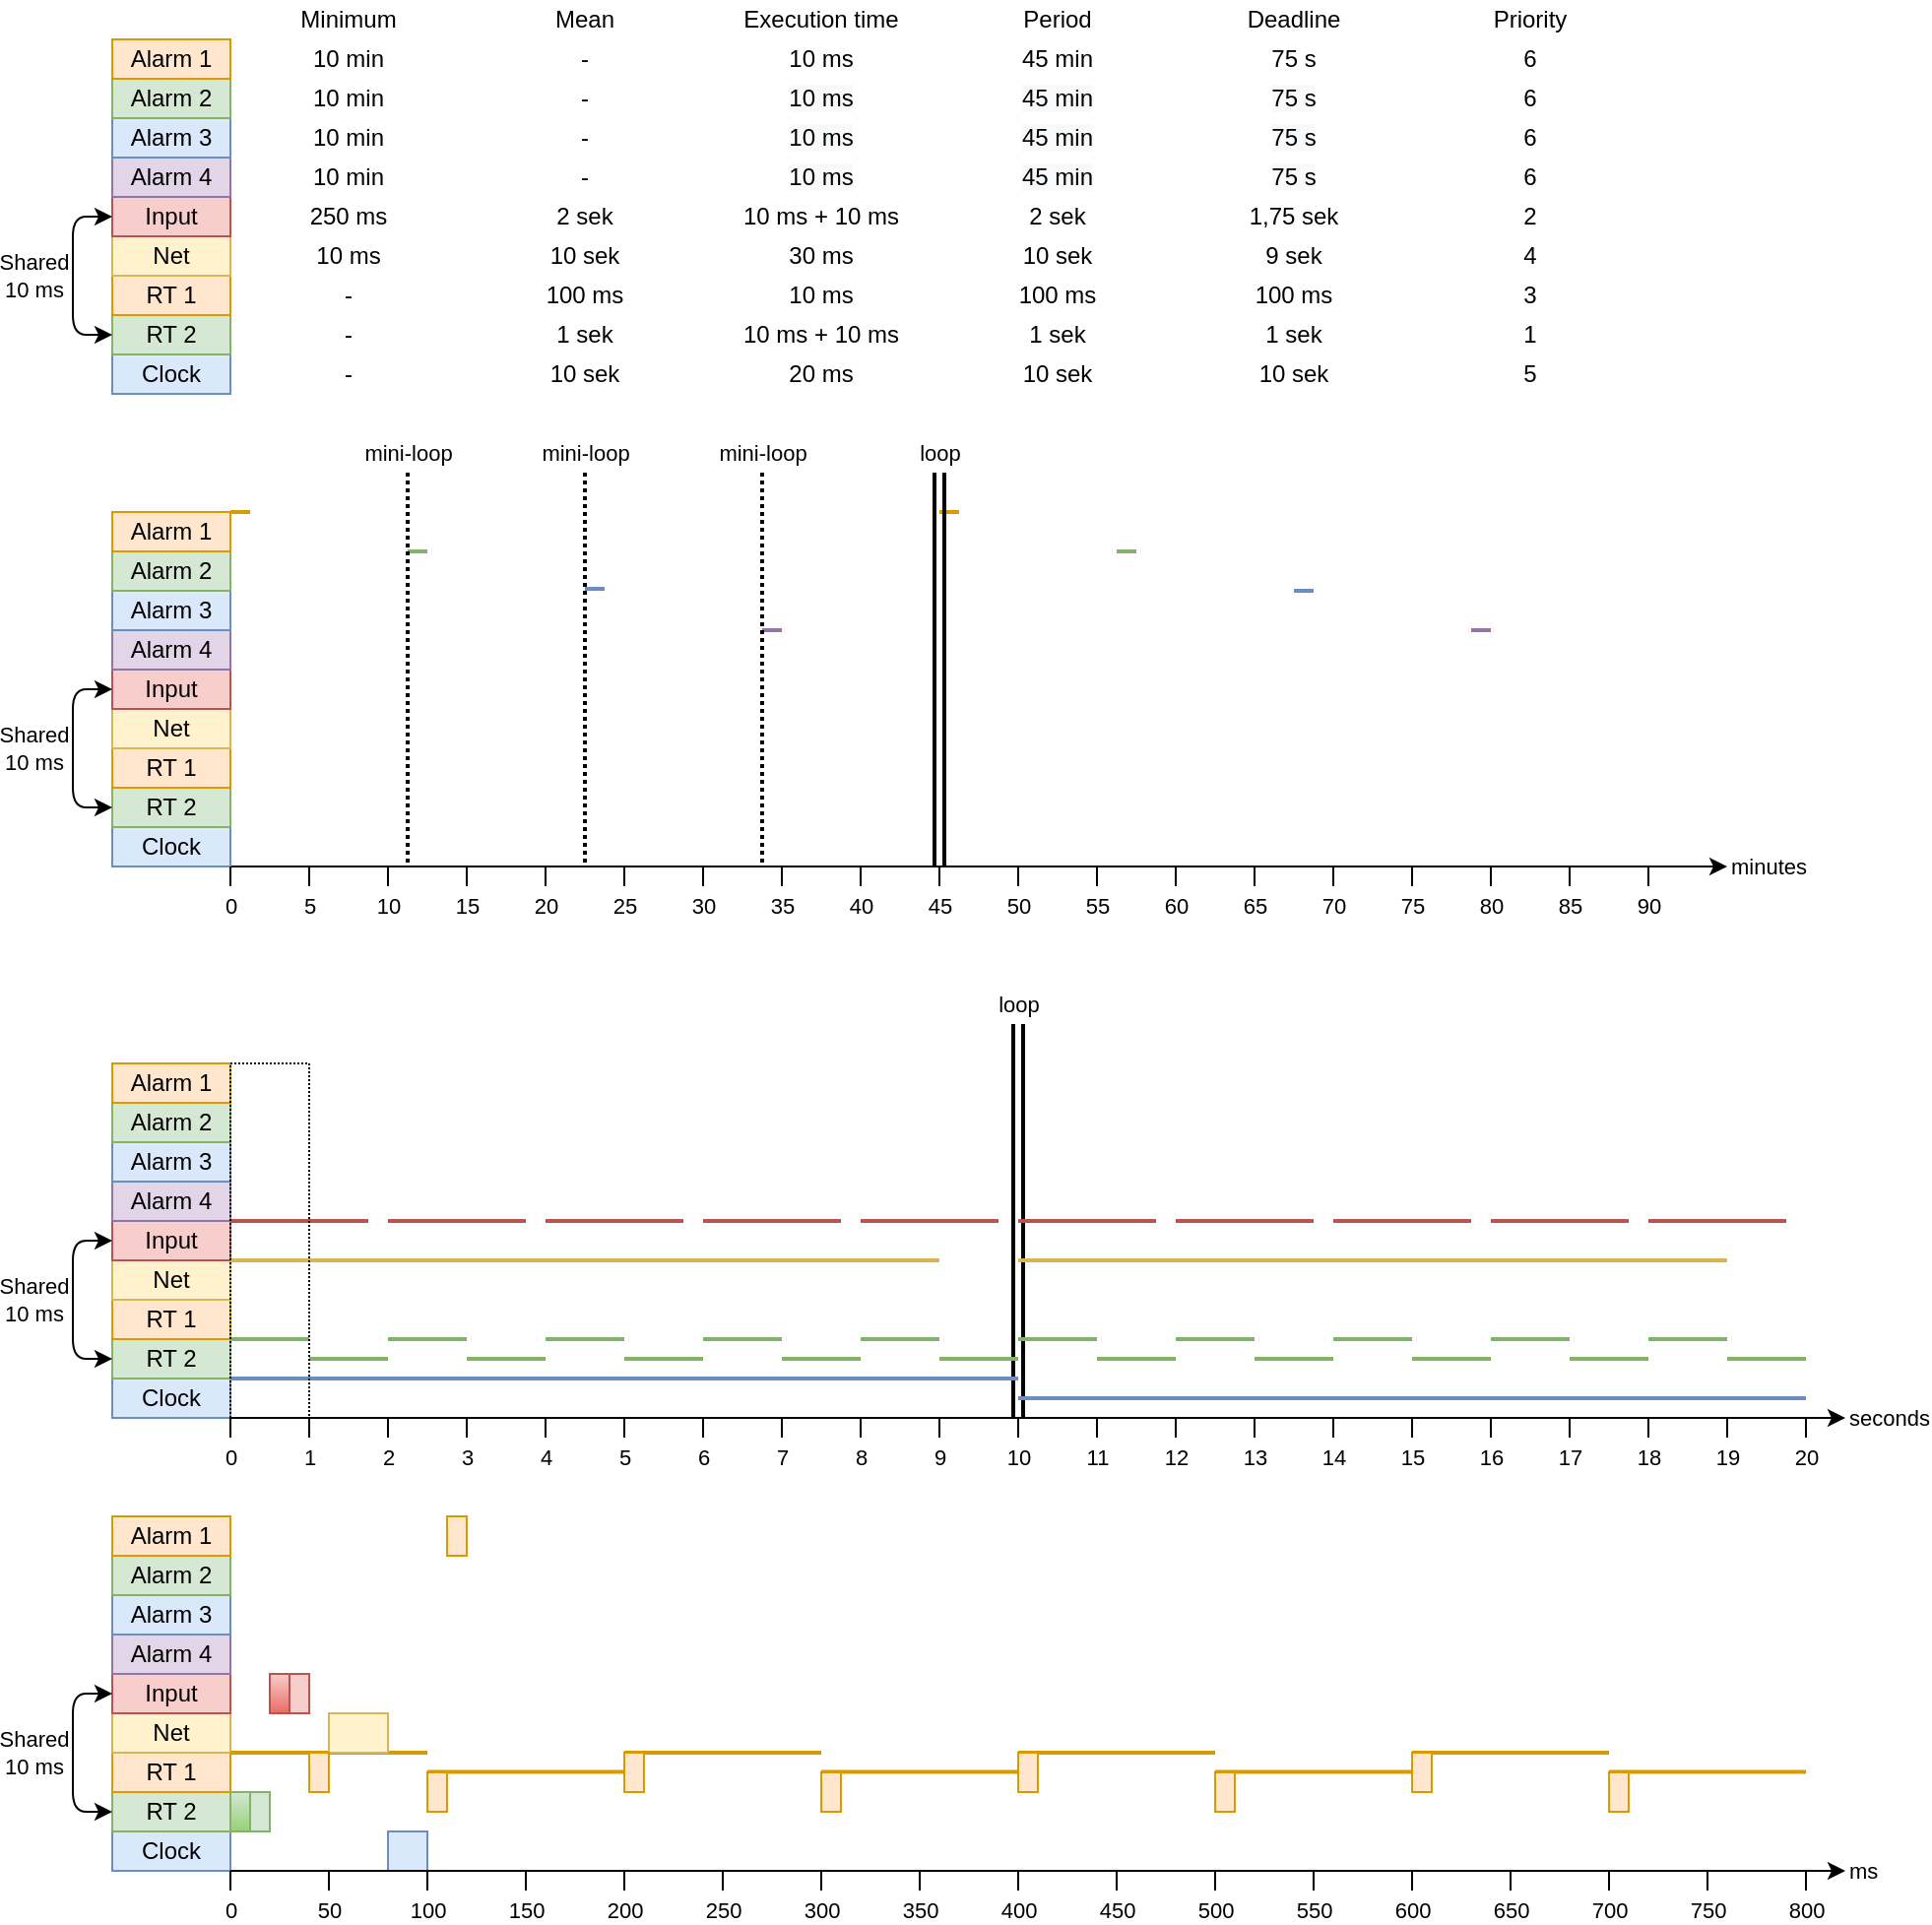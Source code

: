 <mxfile version="13.0.3" type="device"><diagram id="8T3yGxxuNWJ0WOKZsHx6" name="Page-1"><mxGraphModel dx="2523" dy="2067" grid="1" gridSize="10" guides="1" tooltips="1" connect="1" arrows="1" fold="1" page="1" pageScale="1" pageWidth="850" pageHeight="1100" math="0" shadow="0"><root><mxCell id="0"/><mxCell id="1" parent="0"/><mxCell id="S4jLJMqW6UdNSuXxvqvp-104" value="" style="group" vertex="1" connectable="0" parent="1"><mxGeometry y="60" width="800" height="190" as="geometry"/></mxCell><mxCell id="S4jLJMqW6UdNSuXxvqvp-1" value="" style="endArrow=classic;html=1;" edge="1" parent="S4jLJMqW6UdNSuXxvqvp-104"><mxGeometry width="50" height="50" relative="1" as="geometry"><mxPoint x="80" y="180" as="sourcePoint"/><mxPoint x="840" y="180" as="targetPoint"/></mxGeometry></mxCell><mxCell id="S4jLJMqW6UdNSuXxvqvp-72" value="minutes" style="edgeLabel;html=1;align=left;verticalAlign=middle;resizable=0;points=[];" vertex="1" connectable="0" parent="S4jLJMqW6UdNSuXxvqvp-1"><mxGeometry x="0.954" y="-2" relative="1" as="geometry"><mxPoint x="17.0" y="-2" as="offset"/></mxGeometry></mxCell><mxCell id="S4jLJMqW6UdNSuXxvqvp-2" value="Clock" style="rounded=0;whiteSpace=wrap;html=1;fillColor=#dae8fc;strokeColor=#6c8ebf;" vertex="1" parent="S4jLJMqW6UdNSuXxvqvp-104"><mxGeometry x="20" y="160" width="60" height="20" as="geometry"/></mxCell><mxCell id="S4jLJMqW6UdNSuXxvqvp-3" value="RT 2" style="rounded=0;whiteSpace=wrap;html=1;fillColor=#d5e8d4;strokeColor=#82b366;" vertex="1" parent="S4jLJMqW6UdNSuXxvqvp-104"><mxGeometry x="20" y="140" width="60" height="20" as="geometry"/></mxCell><mxCell id="S4jLJMqW6UdNSuXxvqvp-4" value="RT 1" style="rounded=0;whiteSpace=wrap;html=1;fillColor=#ffe6cc;strokeColor=#d79b00;" vertex="1" parent="S4jLJMqW6UdNSuXxvqvp-104"><mxGeometry x="20" y="120" width="60" height="20" as="geometry"/></mxCell><mxCell id="S4jLJMqW6UdNSuXxvqvp-5" value="Net" style="rounded=0;whiteSpace=wrap;html=1;fillColor=#fff2cc;strokeColor=#d6b656;" vertex="1" parent="S4jLJMqW6UdNSuXxvqvp-104"><mxGeometry x="20" y="100" width="60" height="20" as="geometry"/></mxCell><mxCell id="S4jLJMqW6UdNSuXxvqvp-6" value="Input" style="rounded=0;whiteSpace=wrap;html=1;fillColor=#f8cecc;strokeColor=#b85450;" vertex="1" parent="S4jLJMqW6UdNSuXxvqvp-104"><mxGeometry x="20" y="80" width="60" height="20" as="geometry"/></mxCell><mxCell id="S4jLJMqW6UdNSuXxvqvp-7" value="Alarm 4" style="rounded=0;whiteSpace=wrap;html=1;fillColor=#e1d5e7;strokeColor=#9673a6;" vertex="1" parent="S4jLJMqW6UdNSuXxvqvp-104"><mxGeometry x="20" y="60" width="60" height="20" as="geometry"/></mxCell><mxCell id="S4jLJMqW6UdNSuXxvqvp-8" value="Alarm 3" style="rounded=0;whiteSpace=wrap;html=1;fillColor=#dae8fc;strokeColor=#6c8ebf;" vertex="1" parent="S4jLJMqW6UdNSuXxvqvp-104"><mxGeometry x="20" y="40" width="60" height="20" as="geometry"/></mxCell><mxCell id="S4jLJMqW6UdNSuXxvqvp-9" value="Alarm 2" style="rounded=0;whiteSpace=wrap;html=1;fillColor=#d5e8d4;strokeColor=#82b366;" vertex="1" parent="S4jLJMqW6UdNSuXxvqvp-104"><mxGeometry x="20" y="20" width="60" height="20" as="geometry"/></mxCell><mxCell id="S4jLJMqW6UdNSuXxvqvp-10" value="Alarm 1" style="rounded=0;whiteSpace=wrap;html=1;fillColor=#ffe6cc;strokeColor=#d79b00;" vertex="1" parent="S4jLJMqW6UdNSuXxvqvp-104"><mxGeometry x="20" width="60" height="20" as="geometry"/></mxCell><mxCell id="S4jLJMqW6UdNSuXxvqvp-11" value="" style="endArrow=classic;startArrow=classic;html=1;entryX=0;entryY=0.5;entryDx=0;entryDy=0;exitX=0;exitY=0.5;exitDx=0;exitDy=0;" edge="1" parent="S4jLJMqW6UdNSuXxvqvp-104" source="S4jLJMqW6UdNSuXxvqvp-3" target="S4jLJMqW6UdNSuXxvqvp-6"><mxGeometry width="50" height="50" relative="1" as="geometry"><mxPoint y="120" as="sourcePoint"/><mxPoint x="40" y="40" as="targetPoint"/><Array as="points"><mxPoint y="150"/><mxPoint y="90"/></Array></mxGeometry></mxCell><mxCell id="S4jLJMqW6UdNSuXxvqvp-12" value="Shared&lt;br&gt;10 ms" style="edgeLabel;html=1;align=center;verticalAlign=middle;resizable=0;points=[];" vertex="1" connectable="0" parent="S4jLJMqW6UdNSuXxvqvp-11"><mxGeometry x="-0.163" y="1" relative="1" as="geometry"><mxPoint x="-19" y="-7.93" as="offset"/></mxGeometry></mxCell><mxCell id="S4jLJMqW6UdNSuXxvqvp-54" value="0" style="endArrow=none;html=1;entryX=1;entryY=1;entryDx=0;entryDy=0;" edge="1" parent="S4jLJMqW6UdNSuXxvqvp-104" target="S4jLJMqW6UdNSuXxvqvp-2"><mxGeometry x="-1" y="-10" width="50" height="50" relative="1" as="geometry"><mxPoint x="80" y="190" as="sourcePoint"/><mxPoint x="130" y="210" as="targetPoint"/><mxPoint x="-10" y="10" as="offset"/></mxGeometry></mxCell><mxCell id="S4jLJMqW6UdNSuXxvqvp-55" value="5" style="endArrow=none;html=1;" edge="1" parent="S4jLJMqW6UdNSuXxvqvp-104"><mxGeometry x="-1" y="-10" width="50" height="50" relative="1" as="geometry"><mxPoint x="120" y="190" as="sourcePoint"/><mxPoint x="120" y="180" as="targetPoint"/><mxPoint x="-10" y="10" as="offset"/></mxGeometry></mxCell><mxCell id="S4jLJMqW6UdNSuXxvqvp-56" value="10" style="endArrow=none;html=1;" edge="1" parent="S4jLJMqW6UdNSuXxvqvp-104"><mxGeometry x="-1" y="-10" width="50" height="50" relative="1" as="geometry"><mxPoint x="160" y="190" as="sourcePoint"/><mxPoint x="160" y="180" as="targetPoint"/><mxPoint x="-10" y="10" as="offset"/></mxGeometry></mxCell><mxCell id="S4jLJMqW6UdNSuXxvqvp-57" value="15" style="endArrow=none;html=1;" edge="1" parent="S4jLJMqW6UdNSuXxvqvp-104"><mxGeometry x="-1" y="-10" width="50" height="50" relative="1" as="geometry"><mxPoint x="200" y="190" as="sourcePoint"/><mxPoint x="200" y="180" as="targetPoint"/><mxPoint x="-10" y="10" as="offset"/></mxGeometry></mxCell><mxCell id="S4jLJMqW6UdNSuXxvqvp-58" value="45" style="endArrow=none;html=1;" edge="1" parent="S4jLJMqW6UdNSuXxvqvp-104"><mxGeometry x="-1" y="-10" width="50" height="50" relative="1" as="geometry"><mxPoint x="440" y="190" as="sourcePoint"/><mxPoint x="440" y="180" as="targetPoint"/><mxPoint x="-10" y="10" as="offset"/></mxGeometry></mxCell><mxCell id="S4jLJMqW6UdNSuXxvqvp-59" value="20" style="endArrow=none;html=1;" edge="1" parent="S4jLJMqW6UdNSuXxvqvp-104"><mxGeometry x="-1" y="-10" width="50" height="50" relative="1" as="geometry"><mxPoint x="240" y="190" as="sourcePoint"/><mxPoint x="240" y="180" as="targetPoint"/><mxPoint x="-10" y="10" as="offset"/></mxGeometry></mxCell><mxCell id="S4jLJMqW6UdNSuXxvqvp-60" value="50" style="endArrow=none;html=1;" edge="1" parent="S4jLJMqW6UdNSuXxvqvp-104"><mxGeometry x="-1" y="-10" width="50" height="50" relative="1" as="geometry"><mxPoint x="480" y="190" as="sourcePoint"/><mxPoint x="480" y="180" as="targetPoint"/><mxPoint x="-10" y="10" as="offset"/></mxGeometry></mxCell><mxCell id="S4jLJMqW6UdNSuXxvqvp-61" value="25" style="endArrow=none;html=1;" edge="1" parent="S4jLJMqW6UdNSuXxvqvp-104"><mxGeometry x="-1" y="-10" width="50" height="50" relative="1" as="geometry"><mxPoint x="280" y="190" as="sourcePoint"/><mxPoint x="280" y="180" as="targetPoint"/><mxPoint x="-10" y="10" as="offset"/></mxGeometry></mxCell><mxCell id="S4jLJMqW6UdNSuXxvqvp-62" value="55" style="endArrow=none;html=1;" edge="1" parent="S4jLJMqW6UdNSuXxvqvp-104"><mxGeometry x="-1" y="-10" width="50" height="50" relative="1" as="geometry"><mxPoint x="520" y="190" as="sourcePoint"/><mxPoint x="520" y="180" as="targetPoint"/><mxPoint x="-10" y="10" as="offset"/></mxGeometry></mxCell><mxCell id="S4jLJMqW6UdNSuXxvqvp-63" value="30" style="endArrow=none;html=1;" edge="1" parent="S4jLJMqW6UdNSuXxvqvp-104"><mxGeometry x="-1" y="-10" width="50" height="50" relative="1" as="geometry"><mxPoint x="320" y="190" as="sourcePoint"/><mxPoint x="320" y="180" as="targetPoint"/><mxPoint x="-10" y="10" as="offset"/></mxGeometry></mxCell><mxCell id="S4jLJMqW6UdNSuXxvqvp-64" value="60" style="endArrow=none;html=1;" edge="1" parent="S4jLJMqW6UdNSuXxvqvp-104"><mxGeometry x="-1" y="-10" width="50" height="50" relative="1" as="geometry"><mxPoint x="560" y="190" as="sourcePoint"/><mxPoint x="560" y="180" as="targetPoint"/><mxPoint x="-10" y="10" as="offset"/></mxGeometry></mxCell><mxCell id="S4jLJMqW6UdNSuXxvqvp-65" value="35" style="endArrow=none;html=1;" edge="1" parent="S4jLJMqW6UdNSuXxvqvp-104"><mxGeometry x="-1" y="-10" width="50" height="50" relative="1" as="geometry"><mxPoint x="360" y="190" as="sourcePoint"/><mxPoint x="360" y="180" as="targetPoint"/><mxPoint x="-10" y="10" as="offset"/></mxGeometry></mxCell><mxCell id="S4jLJMqW6UdNSuXxvqvp-66" value="65" style="endArrow=none;html=1;" edge="1" parent="S4jLJMqW6UdNSuXxvqvp-104"><mxGeometry x="-1" y="-10" width="50" height="50" relative="1" as="geometry"><mxPoint x="600" y="190" as="sourcePoint"/><mxPoint x="600" y="180" as="targetPoint"/><mxPoint x="-10" y="10" as="offset"/></mxGeometry></mxCell><mxCell id="S4jLJMqW6UdNSuXxvqvp-67" value="40" style="endArrow=none;html=1;" edge="1" parent="S4jLJMqW6UdNSuXxvqvp-104"><mxGeometry x="-1" y="-10" width="50" height="50" relative="1" as="geometry"><mxPoint x="400" y="190" as="sourcePoint"/><mxPoint x="400" y="180" as="targetPoint"/><mxPoint x="-10" y="10" as="offset"/></mxGeometry></mxCell><mxCell id="S4jLJMqW6UdNSuXxvqvp-68" value="70" style="endArrow=none;html=1;" edge="1" parent="S4jLJMqW6UdNSuXxvqvp-104"><mxGeometry x="-1" y="-10" width="50" height="50" relative="1" as="geometry"><mxPoint x="640" y="190" as="sourcePoint"/><mxPoint x="640" y="180" as="targetPoint"/><mxPoint x="-10" y="10" as="offset"/></mxGeometry></mxCell><mxCell id="S4jLJMqW6UdNSuXxvqvp-69" value="80" style="endArrow=none;html=1;" edge="1" parent="S4jLJMqW6UdNSuXxvqvp-104"><mxGeometry x="-1" y="-10" width="50" height="50" relative="1" as="geometry"><mxPoint x="720" y="190" as="sourcePoint"/><mxPoint x="720" y="180" as="targetPoint"/><mxPoint x="-10" y="10" as="offset"/></mxGeometry></mxCell><mxCell id="S4jLJMqW6UdNSuXxvqvp-70" value="75" style="endArrow=none;html=1;" edge="1" parent="S4jLJMqW6UdNSuXxvqvp-104"><mxGeometry x="-1" y="-10" width="50" height="50" relative="1" as="geometry"><mxPoint x="680" y="190" as="sourcePoint"/><mxPoint x="680" y="180" as="targetPoint"/><mxPoint x="-10" y="10" as="offset"/></mxGeometry></mxCell><mxCell id="S4jLJMqW6UdNSuXxvqvp-71" value="85" style="endArrow=none;html=1;" edge="1" parent="S4jLJMqW6UdNSuXxvqvp-104"><mxGeometry x="-1" y="-10" width="50" height="50" relative="1" as="geometry"><mxPoint x="760" y="190" as="sourcePoint"/><mxPoint x="760" y="180" as="targetPoint"/><mxPoint x="-10" y="10" as="offset"/></mxGeometry></mxCell><mxCell id="S4jLJMqW6UdNSuXxvqvp-137" value="" style="endArrow=none;html=1;fillColor=#ffe6cc;strokeColor=#d79b00;strokeWidth=2;" edge="1" parent="S4jLJMqW6UdNSuXxvqvp-104"><mxGeometry width="50" height="50" relative="1" as="geometry"><mxPoint x="80" as="sourcePoint"/><mxPoint x="90" as="targetPoint"/></mxGeometry></mxCell><mxCell id="S4jLJMqW6UdNSuXxvqvp-138" value="" style="endArrow=none;html=1;fillColor=#d5e8d4;strokeColor=#82b366;strokeWidth=2;" edge="1" parent="S4jLJMqW6UdNSuXxvqvp-104"><mxGeometry width="50" height="50" relative="1" as="geometry"><mxPoint x="170" y="20" as="sourcePoint"/><mxPoint x="180" y="20" as="targetPoint"/></mxGeometry></mxCell><mxCell id="S4jLJMqW6UdNSuXxvqvp-139" value="" style="endArrow=none;html=1;fillColor=#dae8fc;strokeColor=#6c8ebf;strokeWidth=2;" edge="1" parent="S4jLJMqW6UdNSuXxvqvp-104"><mxGeometry width="50" height="50" relative="1" as="geometry"><mxPoint x="260" y="39" as="sourcePoint"/><mxPoint x="270" y="39" as="targetPoint"/></mxGeometry></mxCell><mxCell id="S4jLJMqW6UdNSuXxvqvp-140" value="" style="endArrow=none;html=1;fillColor=#e1d5e7;strokeColor=#9673a6;strokeWidth=2;" edge="1" parent="S4jLJMqW6UdNSuXxvqvp-104"><mxGeometry width="50" height="50" relative="1" as="geometry"><mxPoint x="350" y="60" as="sourcePoint"/><mxPoint x="360" y="60" as="targetPoint"/></mxGeometry></mxCell><mxCell id="S4jLJMqW6UdNSuXxvqvp-440" value="" style="endArrow=none;dashed=1;html=1;strokeWidth=2;dashPattern=1 1;" edge="1" parent="S4jLJMqW6UdNSuXxvqvp-104"><mxGeometry width="50" height="50" relative="1" as="geometry"><mxPoint x="170" y="-20" as="sourcePoint"/><mxPoint x="170" y="180" as="targetPoint"/></mxGeometry></mxCell><mxCell id="S4jLJMqW6UdNSuXxvqvp-497" value="mini-loop" style="edgeLabel;html=1;align=center;verticalAlign=middle;resizable=0;points=[];" vertex="1" connectable="0" parent="S4jLJMqW6UdNSuXxvqvp-440"><mxGeometry x="-0.176" relative="1" as="geometry"><mxPoint y="-92.35" as="offset"/></mxGeometry></mxCell><mxCell id="S4jLJMqW6UdNSuXxvqvp-498" value="" style="endArrow=none;dashed=1;html=1;strokeWidth=2;dashPattern=1 1;" edge="1" parent="S4jLJMqW6UdNSuXxvqvp-104"><mxGeometry width="50" height="50" relative="1" as="geometry"><mxPoint x="260.0" y="-20" as="sourcePoint"/><mxPoint x="260.0" y="180" as="targetPoint"/></mxGeometry></mxCell><mxCell id="S4jLJMqW6UdNSuXxvqvp-499" value="mini-loop" style="edgeLabel;html=1;align=center;verticalAlign=middle;resizable=0;points=[];" vertex="1" connectable="0" parent="S4jLJMqW6UdNSuXxvqvp-498"><mxGeometry x="-0.176" relative="1" as="geometry"><mxPoint y="-92.35" as="offset"/></mxGeometry></mxCell><mxCell id="S4jLJMqW6UdNSuXxvqvp-500" value="" style="endArrow=none;dashed=1;html=1;strokeWidth=2;dashPattern=1 1;" edge="1" parent="S4jLJMqW6UdNSuXxvqvp-104"><mxGeometry width="50" height="50" relative="1" as="geometry"><mxPoint x="350.0" y="-20" as="sourcePoint"/><mxPoint x="350.0" y="180" as="targetPoint"/></mxGeometry></mxCell><mxCell id="S4jLJMqW6UdNSuXxvqvp-501" value="mini-loop" style="edgeLabel;html=1;align=center;verticalAlign=middle;resizable=0;points=[];" vertex="1" connectable="0" parent="S4jLJMqW6UdNSuXxvqvp-500"><mxGeometry x="-0.176" relative="1" as="geometry"><mxPoint y="-92.35" as="offset"/></mxGeometry></mxCell><mxCell id="S4jLJMqW6UdNSuXxvqvp-167" value="" style="endArrow=none;html=1;fillColor=#ffe6cc;strokeColor=#d79b00;strokeWidth=2;" edge="1" parent="1"><mxGeometry width="50" height="50" relative="1" as="geometry"><mxPoint x="440" y="60" as="sourcePoint"/><mxPoint x="450" y="60" as="targetPoint"/></mxGeometry></mxCell><mxCell id="S4jLJMqW6UdNSuXxvqvp-168" value="" style="endArrow=none;html=1;fillColor=#d5e8d4;strokeColor=#82b366;strokeWidth=2;" edge="1" parent="1"><mxGeometry width="50" height="50" relative="1" as="geometry"><mxPoint x="530" y="80" as="sourcePoint"/><mxPoint x="540" y="80" as="targetPoint"/></mxGeometry></mxCell><mxCell id="S4jLJMqW6UdNSuXxvqvp-169" value="" style="endArrow=none;html=1;fillColor=#dae8fc;strokeColor=#6c8ebf;strokeWidth=2;" edge="1" parent="1"><mxGeometry width="50" height="50" relative="1" as="geometry"><mxPoint x="620" y="100" as="sourcePoint"/><mxPoint x="630" y="100" as="targetPoint"/></mxGeometry></mxCell><mxCell id="S4jLJMqW6UdNSuXxvqvp-170" value="" style="endArrow=none;html=1;fillColor=#e1d5e7;strokeColor=#9673a6;strokeWidth=2;" edge="1" parent="1"><mxGeometry width="50" height="50" relative="1" as="geometry"><mxPoint x="720" y="120" as="sourcePoint"/><mxPoint x="710" y="120" as="targetPoint"/></mxGeometry></mxCell><mxCell id="S4jLJMqW6UdNSuXxvqvp-179" value="90" style="endArrow=none;html=1;" edge="1" parent="1"><mxGeometry x="-1" y="-10" width="50" height="50" relative="1" as="geometry"><mxPoint x="800" y="250" as="sourcePoint"/><mxPoint x="800" y="240" as="targetPoint"/><mxPoint x="-10" y="10" as="offset"/></mxGeometry></mxCell><mxCell id="S4jLJMqW6UdNSuXxvqvp-180" value="loop" style="shape=link;html=1;strokeWidth=2;" edge="1" parent="1"><mxGeometry x="-1" y="-10" width="50" height="50" relative="1" as="geometry"><mxPoint x="440" y="40" as="sourcePoint"/><mxPoint x="440" y="240" as="targetPoint"/><mxPoint x="10" y="-10" as="offset"/></mxGeometry></mxCell><mxCell id="S4jLJMqW6UdNSuXxvqvp-183" value="" style="group" vertex="1" connectable="0" parent="1"><mxGeometry x="20" y="-200" width="710" height="200" as="geometry"/></mxCell><mxCell id="S4jLJMqW6UdNSuXxvqvp-14" value="Clock" style="rounded=0;whiteSpace=wrap;html=1;fillColor=#dae8fc;strokeColor=#6c8ebf;" vertex="1" parent="S4jLJMqW6UdNSuXxvqvp-183"><mxGeometry y="180" width="60" height="20" as="geometry"/></mxCell><mxCell id="S4jLJMqW6UdNSuXxvqvp-15" value="RT 2" style="rounded=0;whiteSpace=wrap;html=1;fillColor=#d5e8d4;strokeColor=#82b366;" vertex="1" parent="S4jLJMqW6UdNSuXxvqvp-183"><mxGeometry y="160" width="60" height="20" as="geometry"/></mxCell><mxCell id="S4jLJMqW6UdNSuXxvqvp-16" value="RT 1" style="rounded=0;whiteSpace=wrap;html=1;fillColor=#ffe6cc;strokeColor=#d79b00;" vertex="1" parent="S4jLJMqW6UdNSuXxvqvp-183"><mxGeometry y="140" width="60" height="20" as="geometry"/></mxCell><mxCell id="S4jLJMqW6UdNSuXxvqvp-17" value="Net" style="rounded=0;whiteSpace=wrap;html=1;fillColor=#fff2cc;strokeColor=#d6b656;" vertex="1" parent="S4jLJMqW6UdNSuXxvqvp-183"><mxGeometry y="120" width="60" height="20" as="geometry"/></mxCell><mxCell id="S4jLJMqW6UdNSuXxvqvp-18" value="Input" style="rounded=0;whiteSpace=wrap;html=1;fillColor=#f8cecc;strokeColor=#b85450;" vertex="1" parent="S4jLJMqW6UdNSuXxvqvp-183"><mxGeometry y="100" width="60" height="20" as="geometry"/></mxCell><mxCell id="S4jLJMqW6UdNSuXxvqvp-19" value="Alarm 4" style="rounded=0;whiteSpace=wrap;html=1;fillColor=#e1d5e7;strokeColor=#9673a6;" vertex="1" parent="S4jLJMqW6UdNSuXxvqvp-183"><mxGeometry y="80" width="60" height="20" as="geometry"/></mxCell><mxCell id="S4jLJMqW6UdNSuXxvqvp-20" value="Alarm 3" style="rounded=0;whiteSpace=wrap;html=1;fillColor=#dae8fc;strokeColor=#6c8ebf;" vertex="1" parent="S4jLJMqW6UdNSuXxvqvp-183"><mxGeometry y="60" width="60" height="20" as="geometry"/></mxCell><mxCell id="S4jLJMqW6UdNSuXxvqvp-21" value="Alarm 2" style="rounded=0;whiteSpace=wrap;html=1;fillColor=#d5e8d4;strokeColor=#82b366;" vertex="1" parent="S4jLJMqW6UdNSuXxvqvp-183"><mxGeometry y="40" width="60" height="20" as="geometry"/></mxCell><mxCell id="S4jLJMqW6UdNSuXxvqvp-22" value="Alarm 1" style="rounded=0;whiteSpace=wrap;html=1;fillColor=#ffe6cc;strokeColor=#d79b00;" vertex="1" parent="S4jLJMqW6UdNSuXxvqvp-183"><mxGeometry y="20" width="60" height="20" as="geometry"/></mxCell><mxCell id="S4jLJMqW6UdNSuXxvqvp-23" value="10 min" style="text;html=1;strokeColor=none;fillColor=none;align=center;verticalAlign=middle;whiteSpace=wrap;rounded=0;" vertex="1" parent="S4jLJMqW6UdNSuXxvqvp-183"><mxGeometry x="60" y="20" width="120" height="20" as="geometry"/></mxCell><mxCell id="S4jLJMqW6UdNSuXxvqvp-24" value="-" style="text;html=1;strokeColor=none;fillColor=none;align=center;verticalAlign=middle;whiteSpace=wrap;rounded=0;" vertex="1" parent="S4jLJMqW6UdNSuXxvqvp-183"><mxGeometry x="180" y="20" width="120" height="20" as="geometry"/></mxCell><mxCell id="S4jLJMqW6UdNSuXxvqvp-25" value="10 ms" style="text;html=1;strokeColor=none;fillColor=none;align=center;verticalAlign=middle;whiteSpace=wrap;rounded=0;" vertex="1" parent="S4jLJMqW6UdNSuXxvqvp-183"><mxGeometry x="300" y="20" width="120" height="20" as="geometry"/></mxCell><mxCell id="S4jLJMqW6UdNSuXxvqvp-26" value="Minimum" style="text;html=1;strokeColor=none;fillColor=none;align=center;verticalAlign=middle;whiteSpace=wrap;rounded=0;" vertex="1" parent="S4jLJMqW6UdNSuXxvqvp-183"><mxGeometry x="60" width="120" height="20" as="geometry"/></mxCell><mxCell id="S4jLJMqW6UdNSuXxvqvp-27" value="Mean" style="text;html=1;strokeColor=none;fillColor=none;align=center;verticalAlign=middle;whiteSpace=wrap;rounded=0;" vertex="1" parent="S4jLJMqW6UdNSuXxvqvp-183"><mxGeometry x="180" width="120" height="20" as="geometry"/></mxCell><mxCell id="S4jLJMqW6UdNSuXxvqvp-28" value="Execution time" style="text;html=1;strokeColor=none;fillColor=none;align=center;verticalAlign=middle;whiteSpace=wrap;rounded=0;" vertex="1" parent="S4jLJMqW6UdNSuXxvqvp-183"><mxGeometry x="300" width="120" height="20" as="geometry"/></mxCell><mxCell id="S4jLJMqW6UdNSuXxvqvp-29" value="10 min" style="text;html=1;strokeColor=none;fillColor=none;align=center;verticalAlign=middle;whiteSpace=wrap;rounded=0;" vertex="1" parent="S4jLJMqW6UdNSuXxvqvp-183"><mxGeometry x="60" y="40" width="120" height="20" as="geometry"/></mxCell><mxCell id="S4jLJMqW6UdNSuXxvqvp-30" value="-" style="text;html=1;strokeColor=none;fillColor=none;align=center;verticalAlign=middle;whiteSpace=wrap;rounded=0;" vertex="1" parent="S4jLJMqW6UdNSuXxvqvp-183"><mxGeometry x="180" y="40" width="120" height="20" as="geometry"/></mxCell><mxCell id="S4jLJMqW6UdNSuXxvqvp-31" value="&#10;&#10;&lt;!--StartFragment--&gt;&lt;span style=&quot;font-family: Helvetica; font-size: 12px; font-style: normal; font-variant-ligatures: normal; font-variant-caps: normal; font-weight: 400; letter-spacing: normal; orphans: 2; text-align: center; text-indent: 0px; text-transform: none; widows: 2; word-spacing: 0px; -webkit-text-stroke-width: 0px; background-color: rgb(248, 249, 250); text-decoration-style: initial; text-decoration-color: initial; float: none; display: inline !important;&quot;&gt;10 ms&lt;/span&gt;&lt;!--EndFragment--&gt;&#10;&#10;" style="text;html=1;strokeColor=none;fillColor=none;align=center;verticalAlign=middle;whiteSpace=wrap;rounded=0;" vertex="1" parent="S4jLJMqW6UdNSuXxvqvp-183"><mxGeometry x="300" y="40" width="120" height="20" as="geometry"/></mxCell><mxCell id="S4jLJMqW6UdNSuXxvqvp-32" value="10 min" style="text;html=1;strokeColor=none;fillColor=none;align=center;verticalAlign=middle;whiteSpace=wrap;rounded=0;" vertex="1" parent="S4jLJMqW6UdNSuXxvqvp-183"><mxGeometry x="60" y="60" width="120" height="20" as="geometry"/></mxCell><mxCell id="S4jLJMqW6UdNSuXxvqvp-33" value="-" style="text;html=1;strokeColor=none;fillColor=none;align=center;verticalAlign=middle;whiteSpace=wrap;rounded=0;" vertex="1" parent="S4jLJMqW6UdNSuXxvqvp-183"><mxGeometry x="180" y="60" width="120" height="20" as="geometry"/></mxCell><mxCell id="S4jLJMqW6UdNSuXxvqvp-34" value="&#10;&#10;&lt;!--StartFragment--&gt;&lt;span style=&quot;font-family: Helvetica; font-size: 12px; font-style: normal; font-variant-ligatures: normal; font-variant-caps: normal; font-weight: 400; letter-spacing: normal; orphans: 2; text-align: center; text-indent: 0px; text-transform: none; widows: 2; word-spacing: 0px; -webkit-text-stroke-width: 0px; background-color: rgb(248, 249, 250); text-decoration-style: initial; text-decoration-color: initial; float: none; display: inline !important;&quot;&gt;10 ms&lt;/span&gt;&lt;!--EndFragment--&gt;&#10;&#10;" style="text;html=1;strokeColor=none;fillColor=none;align=center;verticalAlign=middle;whiteSpace=wrap;rounded=0;" vertex="1" parent="S4jLJMqW6UdNSuXxvqvp-183"><mxGeometry x="300" y="60" width="120" height="20" as="geometry"/></mxCell><mxCell id="S4jLJMqW6UdNSuXxvqvp-35" value="10 min" style="text;html=1;strokeColor=none;fillColor=none;align=center;verticalAlign=middle;whiteSpace=wrap;rounded=0;" vertex="1" parent="S4jLJMqW6UdNSuXxvqvp-183"><mxGeometry x="60" y="80" width="120" height="20" as="geometry"/></mxCell><mxCell id="S4jLJMqW6UdNSuXxvqvp-36" value="-" style="text;html=1;strokeColor=none;fillColor=none;align=center;verticalAlign=middle;whiteSpace=wrap;rounded=0;" vertex="1" parent="S4jLJMqW6UdNSuXxvqvp-183"><mxGeometry x="180" y="80" width="120" height="20" as="geometry"/></mxCell><mxCell id="S4jLJMqW6UdNSuXxvqvp-37" value="&#10;&#10;&lt;!--StartFragment--&gt;&lt;span style=&quot;font-family: Helvetica; font-size: 12px; font-style: normal; font-variant-ligatures: normal; font-variant-caps: normal; font-weight: 400; letter-spacing: normal; orphans: 2; text-align: center; text-indent: 0px; text-transform: none; widows: 2; word-spacing: 0px; -webkit-text-stroke-width: 0px; background-color: rgb(248, 249, 250); text-decoration-style: initial; text-decoration-color: initial; float: none; display: inline !important;&quot;&gt;10 ms&lt;/span&gt;&lt;!--EndFragment--&gt;&#10;&#10;" style="text;html=1;strokeColor=none;fillColor=none;align=center;verticalAlign=middle;whiteSpace=wrap;rounded=0;" vertex="1" parent="S4jLJMqW6UdNSuXxvqvp-183"><mxGeometry x="300" y="80" width="120" height="20" as="geometry"/></mxCell><mxCell id="S4jLJMqW6UdNSuXxvqvp-38" value="250 ms" style="text;html=1;strokeColor=none;fillColor=none;align=center;verticalAlign=middle;whiteSpace=wrap;rounded=0;" vertex="1" parent="S4jLJMqW6UdNSuXxvqvp-183"><mxGeometry x="60" y="100" width="120" height="20" as="geometry"/></mxCell><mxCell id="S4jLJMqW6UdNSuXxvqvp-39" value="2 sek" style="text;html=1;strokeColor=none;fillColor=none;align=center;verticalAlign=middle;whiteSpace=wrap;rounded=0;" vertex="1" parent="S4jLJMqW6UdNSuXxvqvp-183"><mxGeometry x="180" y="100" width="120" height="20" as="geometry"/></mxCell><mxCell id="S4jLJMqW6UdNSuXxvqvp-40" value="10 ms + 10 ms" style="text;html=1;strokeColor=none;fillColor=none;align=center;verticalAlign=middle;whiteSpace=wrap;rounded=0;" vertex="1" parent="S4jLJMqW6UdNSuXxvqvp-183"><mxGeometry x="300" y="100" width="120" height="20" as="geometry"/></mxCell><mxCell id="S4jLJMqW6UdNSuXxvqvp-41" value="10 ms" style="text;html=1;strokeColor=none;fillColor=none;align=center;verticalAlign=middle;whiteSpace=wrap;rounded=0;" vertex="1" parent="S4jLJMqW6UdNSuXxvqvp-183"><mxGeometry x="60" y="120" width="120" height="20" as="geometry"/></mxCell><mxCell id="S4jLJMqW6UdNSuXxvqvp-42" value="10 sek" style="text;html=1;strokeColor=none;fillColor=none;align=center;verticalAlign=middle;whiteSpace=wrap;rounded=0;" vertex="1" parent="S4jLJMqW6UdNSuXxvqvp-183"><mxGeometry x="180" y="120" width="120" height="20" as="geometry"/></mxCell><mxCell id="S4jLJMqW6UdNSuXxvqvp-43" value="30 ms" style="text;html=1;strokeColor=none;fillColor=none;align=center;verticalAlign=middle;whiteSpace=wrap;rounded=0;" vertex="1" parent="S4jLJMqW6UdNSuXxvqvp-183"><mxGeometry x="300" y="120" width="120" height="20" as="geometry"/></mxCell><mxCell id="S4jLJMqW6UdNSuXxvqvp-44" value="-" style="text;html=1;strokeColor=none;fillColor=none;align=center;verticalAlign=middle;whiteSpace=wrap;rounded=0;" vertex="1" parent="S4jLJMqW6UdNSuXxvqvp-183"><mxGeometry x="60" y="140" width="120" height="20" as="geometry"/></mxCell><mxCell id="S4jLJMqW6UdNSuXxvqvp-45" value="100 ms" style="text;html=1;strokeColor=none;fillColor=none;align=center;verticalAlign=middle;whiteSpace=wrap;rounded=0;" vertex="1" parent="S4jLJMqW6UdNSuXxvqvp-183"><mxGeometry x="180" y="140" width="120" height="20" as="geometry"/></mxCell><mxCell id="S4jLJMqW6UdNSuXxvqvp-46" value="10 ms" style="text;html=1;strokeColor=none;fillColor=none;align=center;verticalAlign=middle;whiteSpace=wrap;rounded=0;" vertex="1" parent="S4jLJMqW6UdNSuXxvqvp-183"><mxGeometry x="300" y="140" width="120" height="20" as="geometry"/></mxCell><mxCell id="S4jLJMqW6UdNSuXxvqvp-47" value="-" style="text;html=1;strokeColor=none;fillColor=none;align=center;verticalAlign=middle;whiteSpace=wrap;rounded=0;" vertex="1" parent="S4jLJMqW6UdNSuXxvqvp-183"><mxGeometry x="60" y="160" width="120" height="20" as="geometry"/></mxCell><mxCell id="S4jLJMqW6UdNSuXxvqvp-48" value="1 sek" style="text;html=1;strokeColor=none;fillColor=none;align=center;verticalAlign=middle;whiteSpace=wrap;rounded=0;" vertex="1" parent="S4jLJMqW6UdNSuXxvqvp-183"><mxGeometry x="180" y="160" width="120" height="20" as="geometry"/></mxCell><mxCell id="S4jLJMqW6UdNSuXxvqvp-49" value="10 ms + 10 ms" style="text;html=1;strokeColor=none;fillColor=none;align=center;verticalAlign=middle;whiteSpace=wrap;rounded=0;" vertex="1" parent="S4jLJMqW6UdNSuXxvqvp-183"><mxGeometry x="300" y="160" width="120" height="20" as="geometry"/></mxCell><mxCell id="S4jLJMqW6UdNSuXxvqvp-50" value="-" style="text;html=1;strokeColor=none;fillColor=none;align=center;verticalAlign=middle;whiteSpace=wrap;rounded=0;" vertex="1" parent="S4jLJMqW6UdNSuXxvqvp-183"><mxGeometry x="60" y="180" width="120" height="20" as="geometry"/></mxCell><mxCell id="S4jLJMqW6UdNSuXxvqvp-51" value="10 sek" style="text;html=1;strokeColor=none;fillColor=none;align=center;verticalAlign=middle;whiteSpace=wrap;rounded=0;" vertex="1" parent="S4jLJMqW6UdNSuXxvqvp-183"><mxGeometry x="180" y="180" width="120" height="20" as="geometry"/></mxCell><mxCell id="S4jLJMqW6UdNSuXxvqvp-52" value="20 ms" style="text;html=1;strokeColor=none;fillColor=none;align=center;verticalAlign=middle;whiteSpace=wrap;rounded=0;" vertex="1" parent="S4jLJMqW6UdNSuXxvqvp-183"><mxGeometry x="300" y="180" width="120" height="20" as="geometry"/></mxCell><mxCell id="S4jLJMqW6UdNSuXxvqvp-142" value="Period" style="text;html=1;strokeColor=none;fillColor=none;align=center;verticalAlign=middle;whiteSpace=wrap;rounded=0;" vertex="1" parent="S4jLJMqW6UdNSuXxvqvp-183"><mxGeometry x="420" width="120" height="20" as="geometry"/></mxCell><mxCell id="S4jLJMqW6UdNSuXxvqvp-143" value="Deadline" style="text;html=1;strokeColor=none;fillColor=none;align=center;verticalAlign=middle;whiteSpace=wrap;rounded=0;" vertex="1" parent="S4jLJMqW6UdNSuXxvqvp-183"><mxGeometry x="540" width="120" height="20" as="geometry"/></mxCell><mxCell id="S4jLJMqW6UdNSuXxvqvp-144" value="45 min" style="text;html=1;strokeColor=none;fillColor=none;align=center;verticalAlign=middle;whiteSpace=wrap;rounded=0;" vertex="1" parent="S4jLJMqW6UdNSuXxvqvp-183"><mxGeometry x="420" y="20" width="120" height="20" as="geometry"/></mxCell><mxCell id="S4jLJMqW6UdNSuXxvqvp-145" value="&#10;&#10;&lt;!--StartFragment--&gt;&lt;span style=&quot;font-family: Helvetica; font-size: 12px; font-style: normal; font-variant-ligatures: normal; font-variant-caps: normal; font-weight: 400; letter-spacing: normal; orphans: 2; text-align: center; text-indent: 0px; text-transform: none; widows: 2; word-spacing: 0px; -webkit-text-stroke-width: 0px; background-color: rgb(248, 249, 250); text-decoration-style: initial; text-decoration-color: initial; float: none; display: inline !important;&quot;&gt;45 min&lt;/span&gt;&lt;!--EndFragment--&gt;&#10;&#10;" style="text;html=1;strokeColor=none;fillColor=none;align=center;verticalAlign=middle;whiteSpace=wrap;rounded=0;" vertex="1" parent="S4jLJMqW6UdNSuXxvqvp-183"><mxGeometry x="420" y="40" width="120" height="20" as="geometry"/></mxCell><mxCell id="S4jLJMqW6UdNSuXxvqvp-146" value="&#10;&#10;&lt;!--StartFragment--&gt;&lt;span style=&quot;font-family: Helvetica; font-size: 12px; font-style: normal; font-variant-ligatures: normal; font-variant-caps: normal; font-weight: 400; letter-spacing: normal; orphans: 2; text-align: center; text-indent: 0px; text-transform: none; widows: 2; word-spacing: 0px; -webkit-text-stroke-width: 0px; background-color: rgb(248, 249, 250); text-decoration-style: initial; text-decoration-color: initial; float: none; display: inline !important;&quot;&gt;45 min&lt;/span&gt;&lt;!--EndFragment--&gt;&#10;&#10;" style="text;html=1;strokeColor=none;fillColor=none;align=center;verticalAlign=middle;whiteSpace=wrap;rounded=0;" vertex="1" parent="S4jLJMqW6UdNSuXxvqvp-183"><mxGeometry x="420" y="60" width="120" height="20" as="geometry"/></mxCell><mxCell id="S4jLJMqW6UdNSuXxvqvp-147" value="&#10;&#10;&lt;!--StartFragment--&gt;&lt;span style=&quot;font-family: Helvetica; font-size: 12px; font-style: normal; font-variant-ligatures: normal; font-variant-caps: normal; font-weight: 400; letter-spacing: normal; orphans: 2; text-align: center; text-indent: 0px; text-transform: none; widows: 2; word-spacing: 0px; -webkit-text-stroke-width: 0px; background-color: rgb(248, 249, 250); text-decoration-style: initial; text-decoration-color: initial; float: none; display: inline !important;&quot;&gt;45 min&lt;/span&gt;&lt;!--EndFragment--&gt;&#10;&#10;" style="text;html=1;strokeColor=none;fillColor=none;align=center;verticalAlign=middle;whiteSpace=wrap;rounded=0;" vertex="1" parent="S4jLJMqW6UdNSuXxvqvp-183"><mxGeometry x="420" y="80" width="120" height="20" as="geometry"/></mxCell><mxCell id="S4jLJMqW6UdNSuXxvqvp-148" value="2 sek" style="text;html=1;strokeColor=none;fillColor=none;align=center;verticalAlign=middle;whiteSpace=wrap;rounded=0;" vertex="1" parent="S4jLJMqW6UdNSuXxvqvp-183"><mxGeometry x="420" y="100" width="120" height="20" as="geometry"/></mxCell><mxCell id="S4jLJMqW6UdNSuXxvqvp-149" value="10 sek" style="text;html=1;strokeColor=none;fillColor=none;align=center;verticalAlign=middle;whiteSpace=wrap;rounded=0;" vertex="1" parent="S4jLJMqW6UdNSuXxvqvp-183"><mxGeometry x="420" y="120" width="120" height="20" as="geometry"/></mxCell><mxCell id="S4jLJMqW6UdNSuXxvqvp-150" value="100 ms" style="text;html=1;strokeColor=none;fillColor=none;align=center;verticalAlign=middle;whiteSpace=wrap;rounded=0;" vertex="1" parent="S4jLJMqW6UdNSuXxvqvp-183"><mxGeometry x="420" y="140" width="120" height="20" as="geometry"/></mxCell><mxCell id="S4jLJMqW6UdNSuXxvqvp-151" value="1 sek" style="text;html=1;strokeColor=none;fillColor=none;align=center;verticalAlign=middle;whiteSpace=wrap;rounded=0;" vertex="1" parent="S4jLJMqW6UdNSuXxvqvp-183"><mxGeometry x="420" y="160" width="120" height="20" as="geometry"/></mxCell><mxCell id="S4jLJMqW6UdNSuXxvqvp-152" value="10 sek" style="text;html=1;strokeColor=none;fillColor=none;align=center;verticalAlign=middle;whiteSpace=wrap;rounded=0;" vertex="1" parent="S4jLJMqW6UdNSuXxvqvp-183"><mxGeometry x="420" y="180" width="120" height="20" as="geometry"/></mxCell><mxCell id="S4jLJMqW6UdNSuXxvqvp-153" value="75 s" style="text;html=1;strokeColor=none;fillColor=none;align=center;verticalAlign=middle;whiteSpace=wrap;rounded=0;" vertex="1" parent="S4jLJMqW6UdNSuXxvqvp-183"><mxGeometry x="540" y="20" width="120" height="20" as="geometry"/></mxCell><mxCell id="S4jLJMqW6UdNSuXxvqvp-154" value="&#10;&#10;&lt;!--StartFragment--&gt;&lt;span style=&quot;font-family: Helvetica; font-size: 12px; font-style: normal; font-variant-ligatures: normal; font-variant-caps: normal; font-weight: 400; letter-spacing: normal; orphans: 2; text-align: center; text-indent: 0px; text-transform: none; widows: 2; word-spacing: 0px; -webkit-text-stroke-width: 0px; background-color: rgb(248, 249, 250); text-decoration-style: initial; text-decoration-color: initial; float: none; display: inline !important;&quot;&gt;75 s&lt;/span&gt;&lt;!--EndFragment--&gt;&#10;&#10;" style="text;html=1;strokeColor=none;fillColor=none;align=center;verticalAlign=middle;whiteSpace=wrap;rounded=0;" vertex="1" parent="S4jLJMqW6UdNSuXxvqvp-183"><mxGeometry x="540" y="40" width="120" height="20" as="geometry"/></mxCell><mxCell id="S4jLJMqW6UdNSuXxvqvp-155" value="&#10;&#10;&lt;!--StartFragment--&gt;&lt;span style=&quot;font-family: Helvetica; font-size: 12px; font-style: normal; font-variant-ligatures: normal; font-variant-caps: normal; font-weight: 400; letter-spacing: normal; orphans: 2; text-align: center; text-indent: 0px; text-transform: none; widows: 2; word-spacing: 0px; -webkit-text-stroke-width: 0px; background-color: rgb(248, 249, 250); text-decoration-style: initial; text-decoration-color: initial; float: none; display: inline !important;&quot;&gt;75 s&lt;/span&gt;&lt;!--EndFragment--&gt;&#10;&#10;" style="text;html=1;strokeColor=none;fillColor=none;align=center;verticalAlign=middle;whiteSpace=wrap;rounded=0;" vertex="1" parent="S4jLJMqW6UdNSuXxvqvp-183"><mxGeometry x="540" y="60" width="120" height="20" as="geometry"/></mxCell><mxCell id="S4jLJMqW6UdNSuXxvqvp-156" value="&#10;&#10;&lt;!--StartFragment--&gt;&lt;span style=&quot;font-family: Helvetica; font-size: 12px; font-style: normal; font-variant-ligatures: normal; font-variant-caps: normal; font-weight: 400; letter-spacing: normal; orphans: 2; text-align: center; text-indent: 0px; text-transform: none; widows: 2; word-spacing: 0px; -webkit-text-stroke-width: 0px; background-color: rgb(248, 249, 250); text-decoration-style: initial; text-decoration-color: initial; float: none; display: inline !important;&quot;&gt;75 s&lt;/span&gt;&lt;!--EndFragment--&gt;&#10;&#10;" style="text;html=1;strokeColor=none;fillColor=none;align=center;verticalAlign=middle;whiteSpace=wrap;rounded=0;" vertex="1" parent="S4jLJMqW6UdNSuXxvqvp-183"><mxGeometry x="540" y="80" width="120" height="20" as="geometry"/></mxCell><mxCell id="S4jLJMqW6UdNSuXxvqvp-157" value="1,75 sek" style="text;html=1;strokeColor=none;fillColor=none;align=center;verticalAlign=middle;whiteSpace=wrap;rounded=0;" vertex="1" parent="S4jLJMqW6UdNSuXxvqvp-183"><mxGeometry x="540" y="100" width="120" height="20" as="geometry"/></mxCell><mxCell id="S4jLJMqW6UdNSuXxvqvp-158" value="9 sek" style="text;html=1;strokeColor=none;fillColor=none;align=center;verticalAlign=middle;whiteSpace=wrap;rounded=0;" vertex="1" parent="S4jLJMqW6UdNSuXxvqvp-183"><mxGeometry x="540" y="120" width="120" height="20" as="geometry"/></mxCell><mxCell id="S4jLJMqW6UdNSuXxvqvp-159" value="100 ms" style="text;html=1;strokeColor=none;fillColor=none;align=center;verticalAlign=middle;whiteSpace=wrap;rounded=0;" vertex="1" parent="S4jLJMqW6UdNSuXxvqvp-183"><mxGeometry x="540" y="140" width="120" height="20" as="geometry"/></mxCell><mxCell id="S4jLJMqW6UdNSuXxvqvp-160" value="1 sek" style="text;html=1;strokeColor=none;fillColor=none;align=center;verticalAlign=middle;whiteSpace=wrap;rounded=0;" vertex="1" parent="S4jLJMqW6UdNSuXxvqvp-183"><mxGeometry x="540" y="160" width="120" height="20" as="geometry"/></mxCell><mxCell id="S4jLJMqW6UdNSuXxvqvp-161" value="10 sek" style="text;html=1;strokeColor=none;fillColor=none;align=center;verticalAlign=middle;whiteSpace=wrap;rounded=0;" vertex="1" parent="S4jLJMqW6UdNSuXxvqvp-183"><mxGeometry x="540" y="180" width="120" height="20" as="geometry"/></mxCell><mxCell id="S4jLJMqW6UdNSuXxvqvp-237" value="" style="group" vertex="1" connectable="0" parent="1"><mxGeometry y="340" width="800" height="190" as="geometry"/></mxCell><mxCell id="S4jLJMqW6UdNSuXxvqvp-238" value="" style="endArrow=classic;html=1;" edge="1" parent="S4jLJMqW6UdNSuXxvqvp-237"><mxGeometry width="50" height="50" relative="1" as="geometry"><mxPoint x="80" y="180" as="sourcePoint"/><mxPoint x="900" y="180" as="targetPoint"/></mxGeometry></mxCell><mxCell id="S4jLJMqW6UdNSuXxvqvp-239" value="seconds" style="edgeLabel;html=1;align=left;verticalAlign=middle;resizable=0;points=[];" vertex="1" connectable="0" parent="S4jLJMqW6UdNSuXxvqvp-238"><mxGeometry x="0.954" y="-2" relative="1" as="geometry"><mxPoint x="18.62" y="-2" as="offset"/></mxGeometry></mxCell><mxCell id="S4jLJMqW6UdNSuXxvqvp-240" value="Clock" style="rounded=0;whiteSpace=wrap;html=1;fillColor=#dae8fc;strokeColor=#6c8ebf;" vertex="1" parent="S4jLJMqW6UdNSuXxvqvp-237"><mxGeometry x="20" y="160" width="60" height="20" as="geometry"/></mxCell><mxCell id="S4jLJMqW6UdNSuXxvqvp-241" value="RT 2" style="rounded=0;whiteSpace=wrap;html=1;fillColor=#d5e8d4;strokeColor=#82b366;" vertex="1" parent="S4jLJMqW6UdNSuXxvqvp-237"><mxGeometry x="20" y="140" width="60" height="20" as="geometry"/></mxCell><mxCell id="S4jLJMqW6UdNSuXxvqvp-242" value="RT 1" style="rounded=0;whiteSpace=wrap;html=1;fillColor=#ffe6cc;strokeColor=#d79b00;" vertex="1" parent="S4jLJMqW6UdNSuXxvqvp-237"><mxGeometry x="20" y="120" width="60" height="20" as="geometry"/></mxCell><mxCell id="S4jLJMqW6UdNSuXxvqvp-243" value="Net" style="rounded=0;whiteSpace=wrap;html=1;fillColor=#fff2cc;strokeColor=#d6b656;" vertex="1" parent="S4jLJMqW6UdNSuXxvqvp-237"><mxGeometry x="20" y="100" width="60" height="20" as="geometry"/></mxCell><mxCell id="S4jLJMqW6UdNSuXxvqvp-244" value="Input" style="rounded=0;whiteSpace=wrap;html=1;fillColor=#f8cecc;strokeColor=#b85450;" vertex="1" parent="S4jLJMqW6UdNSuXxvqvp-237"><mxGeometry x="20" y="80" width="60" height="20" as="geometry"/></mxCell><mxCell id="S4jLJMqW6UdNSuXxvqvp-245" value="Alarm 4" style="rounded=0;whiteSpace=wrap;html=1;fillColor=#e1d5e7;strokeColor=#9673a6;" vertex="1" parent="S4jLJMqW6UdNSuXxvqvp-237"><mxGeometry x="20" y="60" width="60" height="20" as="geometry"/></mxCell><mxCell id="S4jLJMqW6UdNSuXxvqvp-246" value="Alarm 3" style="rounded=0;whiteSpace=wrap;html=1;fillColor=#dae8fc;strokeColor=#6c8ebf;" vertex="1" parent="S4jLJMqW6UdNSuXxvqvp-237"><mxGeometry x="20" y="40" width="60" height="20" as="geometry"/></mxCell><mxCell id="S4jLJMqW6UdNSuXxvqvp-247" value="Alarm 2" style="rounded=0;whiteSpace=wrap;html=1;fillColor=#d5e8d4;strokeColor=#82b366;" vertex="1" parent="S4jLJMqW6UdNSuXxvqvp-237"><mxGeometry x="20" y="20" width="60" height="20" as="geometry"/></mxCell><mxCell id="S4jLJMqW6UdNSuXxvqvp-248" value="Alarm 1" style="rounded=0;whiteSpace=wrap;html=1;fillColor=#ffe6cc;strokeColor=#d79b00;" vertex="1" parent="S4jLJMqW6UdNSuXxvqvp-237"><mxGeometry x="20" width="60" height="20" as="geometry"/></mxCell><mxCell id="S4jLJMqW6UdNSuXxvqvp-249" value="" style="endArrow=classic;startArrow=classic;html=1;entryX=0;entryY=0.5;entryDx=0;entryDy=0;exitX=0;exitY=0.5;exitDx=0;exitDy=0;" edge="1" parent="S4jLJMqW6UdNSuXxvqvp-237" source="S4jLJMqW6UdNSuXxvqvp-241" target="S4jLJMqW6UdNSuXxvqvp-244"><mxGeometry width="50" height="50" relative="1" as="geometry"><mxPoint y="120" as="sourcePoint"/><mxPoint x="40" y="40" as="targetPoint"/><Array as="points"><mxPoint y="150"/><mxPoint y="90"/></Array></mxGeometry></mxCell><mxCell id="S4jLJMqW6UdNSuXxvqvp-250" value="Shared&lt;br&gt;10 ms" style="edgeLabel;html=1;align=center;verticalAlign=middle;resizable=0;points=[];" vertex="1" connectable="0" parent="S4jLJMqW6UdNSuXxvqvp-249"><mxGeometry x="-0.163" y="1" relative="1" as="geometry"><mxPoint x="-19" y="-7.93" as="offset"/></mxGeometry></mxCell><mxCell id="S4jLJMqW6UdNSuXxvqvp-251" value="0" style="endArrow=none;html=1;entryX=1;entryY=1;entryDx=0;entryDy=0;" edge="1" parent="S4jLJMqW6UdNSuXxvqvp-237" target="S4jLJMqW6UdNSuXxvqvp-240"><mxGeometry x="-1" y="-10" width="50" height="50" relative="1" as="geometry"><mxPoint x="80" y="190" as="sourcePoint"/><mxPoint x="130" y="210" as="targetPoint"/><mxPoint x="-10" y="10" as="offset"/></mxGeometry></mxCell><mxCell id="S4jLJMqW6UdNSuXxvqvp-252" value="1" style="endArrow=none;html=1;" edge="1" parent="S4jLJMqW6UdNSuXxvqvp-237"><mxGeometry x="-1" y="-10" width="50" height="50" relative="1" as="geometry"><mxPoint x="120" y="190" as="sourcePoint"/><mxPoint x="120" y="180" as="targetPoint"/><mxPoint x="-10" y="10" as="offset"/></mxGeometry></mxCell><mxCell id="S4jLJMqW6UdNSuXxvqvp-253" value="2" style="endArrow=none;html=1;" edge="1" parent="S4jLJMqW6UdNSuXxvqvp-237"><mxGeometry x="-1" y="-10" width="50" height="50" relative="1" as="geometry"><mxPoint x="160" y="190" as="sourcePoint"/><mxPoint x="160" y="180" as="targetPoint"/><mxPoint x="-10" y="10" as="offset"/></mxGeometry></mxCell><mxCell id="S4jLJMqW6UdNSuXxvqvp-254" value="3" style="endArrow=none;html=1;" edge="1" parent="S4jLJMqW6UdNSuXxvqvp-237"><mxGeometry x="-1" y="-10" width="50" height="50" relative="1" as="geometry"><mxPoint x="200" y="190" as="sourcePoint"/><mxPoint x="200" y="180" as="targetPoint"/><mxPoint x="-10" y="10" as="offset"/></mxGeometry></mxCell><mxCell id="S4jLJMqW6UdNSuXxvqvp-255" value="9" style="endArrow=none;html=1;" edge="1" parent="S4jLJMqW6UdNSuXxvqvp-237"><mxGeometry x="-1" y="-10" width="50" height="50" relative="1" as="geometry"><mxPoint x="440" y="190" as="sourcePoint"/><mxPoint x="440" y="180" as="targetPoint"/><mxPoint x="-10" y="10" as="offset"/></mxGeometry></mxCell><mxCell id="S4jLJMqW6UdNSuXxvqvp-256" value="4" style="endArrow=none;html=1;" edge="1" parent="S4jLJMqW6UdNSuXxvqvp-237"><mxGeometry x="-1" y="-10" width="50" height="50" relative="1" as="geometry"><mxPoint x="240" y="190" as="sourcePoint"/><mxPoint x="240" y="180" as="targetPoint"/><mxPoint x="-10" y="10" as="offset"/></mxGeometry></mxCell><mxCell id="S4jLJMqW6UdNSuXxvqvp-257" value="10" style="endArrow=none;html=1;" edge="1" parent="S4jLJMqW6UdNSuXxvqvp-237"><mxGeometry x="-1" y="-10" width="50" height="50" relative="1" as="geometry"><mxPoint x="480" y="190" as="sourcePoint"/><mxPoint x="480" y="180" as="targetPoint"/><mxPoint x="-10" y="10" as="offset"/></mxGeometry></mxCell><mxCell id="S4jLJMqW6UdNSuXxvqvp-258" value="5" style="endArrow=none;html=1;" edge="1" parent="S4jLJMqW6UdNSuXxvqvp-237"><mxGeometry x="-1" y="-10" width="50" height="50" relative="1" as="geometry"><mxPoint x="280" y="190" as="sourcePoint"/><mxPoint x="280" y="180" as="targetPoint"/><mxPoint x="-10" y="10" as="offset"/></mxGeometry></mxCell><mxCell id="S4jLJMqW6UdNSuXxvqvp-259" value="11" style="endArrow=none;html=1;" edge="1" parent="S4jLJMqW6UdNSuXxvqvp-237"><mxGeometry x="-1" y="-10" width="50" height="50" relative="1" as="geometry"><mxPoint x="520" y="190" as="sourcePoint"/><mxPoint x="520" y="180" as="targetPoint"/><mxPoint x="-10" y="10" as="offset"/></mxGeometry></mxCell><mxCell id="S4jLJMqW6UdNSuXxvqvp-260" value="6" style="endArrow=none;html=1;" edge="1" parent="S4jLJMqW6UdNSuXxvqvp-237"><mxGeometry x="-1" y="-10" width="50" height="50" relative="1" as="geometry"><mxPoint x="320" y="190" as="sourcePoint"/><mxPoint x="320" y="180" as="targetPoint"/><mxPoint x="-10" y="10" as="offset"/></mxGeometry></mxCell><mxCell id="S4jLJMqW6UdNSuXxvqvp-261" value="12" style="endArrow=none;html=1;" edge="1" parent="S4jLJMqW6UdNSuXxvqvp-237"><mxGeometry x="-1" y="-10" width="50" height="50" relative="1" as="geometry"><mxPoint x="560" y="190" as="sourcePoint"/><mxPoint x="560" y="180" as="targetPoint"/><mxPoint x="-10" y="10" as="offset"/></mxGeometry></mxCell><mxCell id="S4jLJMqW6UdNSuXxvqvp-262" value="7" style="endArrow=none;html=1;" edge="1" parent="S4jLJMqW6UdNSuXxvqvp-237"><mxGeometry x="-1" y="-10" width="50" height="50" relative="1" as="geometry"><mxPoint x="360" y="190" as="sourcePoint"/><mxPoint x="360" y="180" as="targetPoint"/><mxPoint x="-10" y="10" as="offset"/></mxGeometry></mxCell><mxCell id="S4jLJMqW6UdNSuXxvqvp-263" value="13" style="endArrow=none;html=1;" edge="1" parent="S4jLJMqW6UdNSuXxvqvp-237"><mxGeometry x="-1" y="-10" width="50" height="50" relative="1" as="geometry"><mxPoint x="600" y="190" as="sourcePoint"/><mxPoint x="600" y="180" as="targetPoint"/><mxPoint x="-10" y="10" as="offset"/></mxGeometry></mxCell><mxCell id="S4jLJMqW6UdNSuXxvqvp-264" value="8" style="endArrow=none;html=1;" edge="1" parent="S4jLJMqW6UdNSuXxvqvp-237"><mxGeometry x="-1" y="-10" width="50" height="50" relative="1" as="geometry"><mxPoint x="400" y="190" as="sourcePoint"/><mxPoint x="400" y="180" as="targetPoint"/><mxPoint x="-10" y="10" as="offset"/></mxGeometry></mxCell><mxCell id="S4jLJMqW6UdNSuXxvqvp-265" value="14" style="endArrow=none;html=1;" edge="1" parent="S4jLJMqW6UdNSuXxvqvp-237"><mxGeometry x="-1" y="-10" width="50" height="50" relative="1" as="geometry"><mxPoint x="640" y="190" as="sourcePoint"/><mxPoint x="640" y="180" as="targetPoint"/><mxPoint x="-10" y="10" as="offset"/></mxGeometry></mxCell><mxCell id="S4jLJMqW6UdNSuXxvqvp-266" value="16" style="endArrow=none;html=1;" edge="1" parent="S4jLJMqW6UdNSuXxvqvp-237"><mxGeometry x="-1" y="-10" width="50" height="50" relative="1" as="geometry"><mxPoint x="720" y="190" as="sourcePoint"/><mxPoint x="720" y="180" as="targetPoint"/><mxPoint x="-10" y="10" as="offset"/></mxGeometry></mxCell><mxCell id="S4jLJMqW6UdNSuXxvqvp-267" value="15" style="endArrow=none;html=1;" edge="1" parent="S4jLJMqW6UdNSuXxvqvp-237"><mxGeometry x="-1" y="-10" width="50" height="50" relative="1" as="geometry"><mxPoint x="680" y="190" as="sourcePoint"/><mxPoint x="680" y="180" as="targetPoint"/><mxPoint x="-10" y="10" as="offset"/></mxGeometry></mxCell><mxCell id="S4jLJMqW6UdNSuXxvqvp-268" value="17" style="endArrow=none;html=1;" edge="1" parent="S4jLJMqW6UdNSuXxvqvp-237"><mxGeometry x="-1" y="-10" width="50" height="50" relative="1" as="geometry"><mxPoint x="760" y="190" as="sourcePoint"/><mxPoint x="760" y="180" as="targetPoint"/><mxPoint x="-10" y="10" as="offset"/></mxGeometry></mxCell><mxCell id="S4jLJMqW6UdNSuXxvqvp-278" value="loop" style="shape=link;html=1;strokeWidth=2;" edge="1" parent="S4jLJMqW6UdNSuXxvqvp-237"><mxGeometry x="-1" y="-10" width="50" height="50" relative="1" as="geometry"><mxPoint x="480" y="-20" as="sourcePoint"/><mxPoint x="480" y="180.0" as="targetPoint"/><mxPoint x="10" y="-10" as="offset"/></mxGeometry></mxCell><mxCell id="S4jLJMqW6UdNSuXxvqvp-277" value="18" style="endArrow=none;html=1;" edge="1" parent="1"><mxGeometry x="-1" y="-10" width="50" height="50" relative="1" as="geometry"><mxPoint x="800" y="530.0" as="sourcePoint"/><mxPoint x="800" y="520.0" as="targetPoint"/><mxPoint x="-10" y="10" as="offset"/></mxGeometry></mxCell><mxCell id="S4jLJMqW6UdNSuXxvqvp-279" value="" style="endArrow=none;html=1;fillColor=#f8cecc;strokeColor=#b85450;strokeWidth=2;" edge="1" parent="1"><mxGeometry width="50" height="50" relative="1" as="geometry"><mxPoint x="150" y="420" as="sourcePoint"/><mxPoint x="80" y="420" as="targetPoint"/></mxGeometry></mxCell><mxCell id="S4jLJMqW6UdNSuXxvqvp-280" value="" style="endArrow=none;html=1;fillColor=#f8cecc;strokeColor=#b85450;strokeWidth=2;" edge="1" parent="1"><mxGeometry width="50" height="50" relative="1" as="geometry"><mxPoint x="230" y="420" as="sourcePoint"/><mxPoint x="160" y="420" as="targetPoint"/></mxGeometry></mxCell><mxCell id="S4jLJMqW6UdNSuXxvqvp-281" value="" style="endArrow=none;html=1;fillColor=#f8cecc;strokeColor=#b85450;strokeWidth=2;" edge="1" parent="1"><mxGeometry width="50" height="50" relative="1" as="geometry"><mxPoint x="310" y="420" as="sourcePoint"/><mxPoint x="240" y="420" as="targetPoint"/></mxGeometry></mxCell><mxCell id="S4jLJMqW6UdNSuXxvqvp-282" value="" style="endArrow=none;html=1;fillColor=#f8cecc;strokeColor=#b85450;strokeWidth=2;" edge="1" parent="1"><mxGeometry width="50" height="50" relative="1" as="geometry"><mxPoint x="390" y="420" as="sourcePoint"/><mxPoint x="320" y="420" as="targetPoint"/></mxGeometry></mxCell><mxCell id="S4jLJMqW6UdNSuXxvqvp-284" value="" style="endArrow=none;html=1;fillColor=#f8cecc;strokeColor=#b85450;strokeWidth=2;" edge="1" parent="1"><mxGeometry width="50" height="50" relative="1" as="geometry"><mxPoint x="470" y="420" as="sourcePoint"/><mxPoint x="400" y="420" as="targetPoint"/></mxGeometry></mxCell><mxCell id="S4jLJMqW6UdNSuXxvqvp-285" value="" style="endArrow=none;html=1;fillColor=#f8cecc;strokeColor=#b85450;strokeWidth=2;" edge="1" parent="1"><mxGeometry width="50" height="50" relative="1" as="geometry"><mxPoint x="480" y="420" as="sourcePoint"/><mxPoint x="550" y="420" as="targetPoint"/></mxGeometry></mxCell><mxCell id="S4jLJMqW6UdNSuXxvqvp-286" value="" style="endArrow=none;html=1;fillColor=#f8cecc;strokeColor=#b85450;strokeWidth=2;" edge="1" parent="1"><mxGeometry width="50" height="50" relative="1" as="geometry"><mxPoint x="560" y="420" as="sourcePoint"/><mxPoint x="630" y="420" as="targetPoint"/></mxGeometry></mxCell><mxCell id="S4jLJMqW6UdNSuXxvqvp-287" value="" style="endArrow=none;html=1;fillColor=#f8cecc;strokeColor=#b85450;strokeWidth=2;" edge="1" parent="1"><mxGeometry width="50" height="50" relative="1" as="geometry"><mxPoint x="640" y="420" as="sourcePoint"/><mxPoint x="710" y="420" as="targetPoint"/></mxGeometry></mxCell><mxCell id="S4jLJMqW6UdNSuXxvqvp-288" value="" style="endArrow=none;html=1;fillColor=#f8cecc;strokeColor=#b85450;strokeWidth=2;" edge="1" parent="1"><mxGeometry width="50" height="50" relative="1" as="geometry"><mxPoint x="790" y="420" as="sourcePoint"/><mxPoint x="720" y="420" as="targetPoint"/></mxGeometry></mxCell><mxCell id="S4jLJMqW6UdNSuXxvqvp-289" value="" style="endArrow=none;html=1;fillColor=#fff2cc;strokeColor=#d6b656;strokeWidth=2;" edge="1" parent="1"><mxGeometry width="50" height="50" relative="1" as="geometry"><mxPoint x="440" y="440" as="sourcePoint"/><mxPoint x="80" y="440" as="targetPoint"/></mxGeometry></mxCell><mxCell id="S4jLJMqW6UdNSuXxvqvp-291" value="" style="endArrow=none;html=1;fillColor=#fff2cc;strokeColor=#d6b656;strokeWidth=2;" edge="1" parent="1"><mxGeometry width="50" height="50" relative="1" as="geometry"><mxPoint x="840" y="440" as="sourcePoint"/><mxPoint x="480" y="440" as="targetPoint"/></mxGeometry></mxCell><mxCell id="S4jLJMqW6UdNSuXxvqvp-293" value="" style="endArrow=none;html=1;fillColor=#dae8fc;strokeColor=#6c8ebf;strokeWidth=2;entryX=1;entryY=0;entryDx=0;entryDy=0;" edge="1" parent="1" target="S4jLJMqW6UdNSuXxvqvp-240"><mxGeometry width="50" height="50" relative="1" as="geometry"><mxPoint x="480" y="500" as="sourcePoint"/><mxPoint x="90" y="450.0" as="targetPoint"/></mxGeometry></mxCell><mxCell id="S4jLJMqW6UdNSuXxvqvp-294" value="" style="endArrow=none;html=1;fillColor=#dae8fc;strokeColor=#6c8ebf;strokeWidth=2;" edge="1" parent="1"><mxGeometry width="50" height="50" relative="1" as="geometry"><mxPoint x="880" y="510" as="sourcePoint"/><mxPoint x="480" y="510" as="targetPoint"/></mxGeometry></mxCell><mxCell id="S4jLJMqW6UdNSuXxvqvp-295" value="" style="endArrow=none;html=1;fillColor=#d5e8d4;strokeColor=#82b366;strokeWidth=2;entryX=1;entryY=1;entryDx=0;entryDy=0;" edge="1" parent="1" target="S4jLJMqW6UdNSuXxvqvp-242"><mxGeometry width="50" height="50" relative="1" as="geometry"><mxPoint x="120" y="480" as="sourcePoint"/><mxPoint x="90" y="430.0" as="targetPoint"/></mxGeometry></mxCell><mxCell id="S4jLJMqW6UdNSuXxvqvp-296" value="" style="endArrow=none;html=1;fillColor=#d5e8d4;strokeColor=#82b366;strokeWidth=2;" edge="1" parent="1"><mxGeometry width="50" height="50" relative="1" as="geometry"><mxPoint x="160" y="490" as="sourcePoint"/><mxPoint x="120" y="490" as="targetPoint"/></mxGeometry></mxCell><mxCell id="S4jLJMqW6UdNSuXxvqvp-297" value="" style="endArrow=none;html=1;fillColor=#d5e8d4;strokeColor=#82b366;strokeWidth=2;" edge="1" parent="1"><mxGeometry width="50" height="50" relative="1" as="geometry"><mxPoint x="160" y="480" as="sourcePoint"/><mxPoint x="200" y="480" as="targetPoint"/></mxGeometry></mxCell><mxCell id="S4jLJMqW6UdNSuXxvqvp-298" value="" style="endArrow=none;html=1;fillColor=#d5e8d4;strokeColor=#82b366;strokeWidth=2;" edge="1" parent="1"><mxGeometry width="50" height="50" relative="1" as="geometry"><mxPoint x="200" y="490" as="sourcePoint"/><mxPoint x="240" y="490" as="targetPoint"/></mxGeometry></mxCell><mxCell id="S4jLJMqW6UdNSuXxvqvp-299" value="" style="endArrow=none;html=1;fillColor=#d5e8d4;strokeColor=#82b366;strokeWidth=2;" edge="1" parent="1"><mxGeometry width="50" height="50" relative="1" as="geometry"><mxPoint x="280" y="480" as="sourcePoint"/><mxPoint x="240" y="480" as="targetPoint"/></mxGeometry></mxCell><mxCell id="S4jLJMqW6UdNSuXxvqvp-300" value="" style="endArrow=none;html=1;fillColor=#d5e8d4;strokeColor=#82b366;strokeWidth=2;" edge="1" parent="1"><mxGeometry width="50" height="50" relative="1" as="geometry"><mxPoint x="320" y="490" as="sourcePoint"/><mxPoint x="280" y="490" as="targetPoint"/></mxGeometry></mxCell><mxCell id="S4jLJMqW6UdNSuXxvqvp-301" value="" style="endArrow=none;html=1;fillColor=#d5e8d4;strokeColor=#82b366;strokeWidth=2;" edge="1" parent="1"><mxGeometry width="50" height="50" relative="1" as="geometry"><mxPoint x="360" y="480" as="sourcePoint"/><mxPoint x="320" y="480" as="targetPoint"/></mxGeometry></mxCell><mxCell id="S4jLJMqW6UdNSuXxvqvp-302" value="" style="endArrow=none;html=1;fillColor=#d5e8d4;strokeColor=#82b366;strokeWidth=2;" edge="1" parent="1"><mxGeometry width="50" height="50" relative="1" as="geometry"><mxPoint x="400" y="490" as="sourcePoint"/><mxPoint x="360" y="490" as="targetPoint"/></mxGeometry></mxCell><mxCell id="S4jLJMqW6UdNSuXxvqvp-303" value="" style="endArrow=none;html=1;fillColor=#d5e8d4;strokeColor=#82b366;strokeWidth=2;" edge="1" parent="1"><mxGeometry width="50" height="50" relative="1" as="geometry"><mxPoint x="440" y="480" as="sourcePoint"/><mxPoint x="400" y="480" as="targetPoint"/></mxGeometry></mxCell><mxCell id="S4jLJMqW6UdNSuXxvqvp-304" value="" style="endArrow=none;html=1;fillColor=#d5e8d4;strokeColor=#82b366;strokeWidth=2;" edge="1" parent="1"><mxGeometry width="50" height="50" relative="1" as="geometry"><mxPoint x="480" y="490" as="sourcePoint"/><mxPoint x="440" y="490" as="targetPoint"/></mxGeometry></mxCell><mxCell id="S4jLJMqW6UdNSuXxvqvp-305" value="" style="endArrow=none;html=1;fillColor=#d5e8d4;strokeColor=#82b366;strokeWidth=2;" edge="1" parent="1"><mxGeometry width="50" height="50" relative="1" as="geometry"><mxPoint x="520" y="480" as="sourcePoint"/><mxPoint x="480" y="480" as="targetPoint"/></mxGeometry></mxCell><mxCell id="S4jLJMqW6UdNSuXxvqvp-306" value="" style="endArrow=none;html=1;fillColor=#d5e8d4;strokeColor=#82b366;strokeWidth=2;" edge="1" parent="1"><mxGeometry width="50" height="50" relative="1" as="geometry"><mxPoint x="560" y="490" as="sourcePoint"/><mxPoint x="520" y="490" as="targetPoint"/></mxGeometry></mxCell><mxCell id="S4jLJMqW6UdNSuXxvqvp-307" value="" style="endArrow=none;html=1;fillColor=#d5e8d4;strokeColor=#82b366;strokeWidth=2;" edge="1" parent="1"><mxGeometry width="50" height="50" relative="1" as="geometry"><mxPoint x="600" y="480" as="sourcePoint"/><mxPoint x="560" y="480" as="targetPoint"/></mxGeometry></mxCell><mxCell id="S4jLJMqW6UdNSuXxvqvp-308" value="" style="endArrow=none;html=1;fillColor=#d5e8d4;strokeColor=#82b366;strokeWidth=2;" edge="1" parent="1"><mxGeometry width="50" height="50" relative="1" as="geometry"><mxPoint x="640" y="490" as="sourcePoint"/><mxPoint x="600" y="490" as="targetPoint"/></mxGeometry></mxCell><mxCell id="S4jLJMqW6UdNSuXxvqvp-309" value="" style="endArrow=none;html=1;fillColor=#d5e8d4;strokeColor=#82b366;strokeWidth=2;" edge="1" parent="1"><mxGeometry width="50" height="50" relative="1" as="geometry"><mxPoint x="640" y="480" as="sourcePoint"/><mxPoint x="680" y="480" as="targetPoint"/></mxGeometry></mxCell><mxCell id="S4jLJMqW6UdNSuXxvqvp-310" value="" style="endArrow=none;html=1;fillColor=#d5e8d4;strokeColor=#82b366;strokeWidth=2;" edge="1" parent="1"><mxGeometry width="50" height="50" relative="1" as="geometry"><mxPoint x="680" y="490" as="sourcePoint"/><mxPoint x="720" y="490" as="targetPoint"/></mxGeometry></mxCell><mxCell id="S4jLJMqW6UdNSuXxvqvp-311" value="" style="endArrow=none;html=1;fillColor=#d5e8d4;strokeColor=#82b366;strokeWidth=2;" edge="1" parent="1"><mxGeometry width="50" height="50" relative="1" as="geometry"><mxPoint x="720" y="480" as="sourcePoint"/><mxPoint x="760" y="480" as="targetPoint"/></mxGeometry></mxCell><mxCell id="S4jLJMqW6UdNSuXxvqvp-312" value="" style="endArrow=none;html=1;fillColor=#d5e8d4;strokeColor=#82b366;strokeWidth=2;" edge="1" parent="1"><mxGeometry width="50" height="50" relative="1" as="geometry"><mxPoint x="760" y="490" as="sourcePoint"/><mxPoint x="800" y="490" as="targetPoint"/></mxGeometry></mxCell><mxCell id="S4jLJMqW6UdNSuXxvqvp-313" value="" style="endArrow=none;html=1;fillColor=#d5e8d4;strokeColor=#82b366;strokeWidth=2;" edge="1" parent="1"><mxGeometry width="50" height="50" relative="1" as="geometry"><mxPoint x="840" y="480" as="sourcePoint"/><mxPoint x="800" y="480" as="targetPoint"/></mxGeometry></mxCell><mxCell id="S4jLJMqW6UdNSuXxvqvp-314" value="" style="endArrow=none;html=1;fillColor=#d5e8d4;strokeColor=#82b366;strokeWidth=2;" edge="1" parent="1"><mxGeometry width="50" height="50" relative="1" as="geometry"><mxPoint x="880" y="490" as="sourcePoint"/><mxPoint x="840" y="490" as="targetPoint"/></mxGeometry></mxCell><mxCell id="S4jLJMqW6UdNSuXxvqvp-316" value="" style="endArrow=none;html=1;fillColor=#f8cecc;strokeColor=#b85450;strokeWidth=2;" edge="1" parent="1"><mxGeometry width="50" height="50" relative="1" as="geometry"><mxPoint x="870" y="420.0" as="sourcePoint"/><mxPoint x="800" y="420.0" as="targetPoint"/></mxGeometry></mxCell><mxCell id="S4jLJMqW6UdNSuXxvqvp-317" value="19" style="endArrow=none;html=1;" edge="1" parent="1"><mxGeometry x="-1" y="-10" width="50" height="50" relative="1" as="geometry"><mxPoint x="840" y="530" as="sourcePoint"/><mxPoint x="840" y="520" as="targetPoint"/><mxPoint x="-10" y="10" as="offset"/></mxGeometry></mxCell><mxCell id="S4jLJMqW6UdNSuXxvqvp-318" value="20" style="endArrow=none;html=1;" edge="1" parent="1"><mxGeometry x="-1" y="-10" width="50" height="50" relative="1" as="geometry"><mxPoint x="880" y="530" as="sourcePoint"/><mxPoint x="880" y="520" as="targetPoint"/><mxPoint x="-10" y="10" as="offset"/></mxGeometry></mxCell><mxCell id="S4jLJMqW6UdNSuXxvqvp-319" value="" style="group" vertex="1" connectable="0" parent="1"><mxGeometry y="570" width="810" height="190" as="geometry"/></mxCell><mxCell id="S4jLJMqW6UdNSuXxvqvp-322" value="Clock" style="rounded=0;whiteSpace=wrap;html=1;fillColor=#dae8fc;strokeColor=#6c8ebf;" vertex="1" parent="S4jLJMqW6UdNSuXxvqvp-319"><mxGeometry x="20" y="160" width="60" height="20" as="geometry"/></mxCell><mxCell id="S4jLJMqW6UdNSuXxvqvp-323" value="RT 2" style="rounded=0;whiteSpace=wrap;html=1;fillColor=#d5e8d4;strokeColor=#82b366;" vertex="1" parent="S4jLJMqW6UdNSuXxvqvp-319"><mxGeometry x="20" y="140" width="60" height="20" as="geometry"/></mxCell><mxCell id="S4jLJMqW6UdNSuXxvqvp-324" value="RT 1" style="rounded=0;whiteSpace=wrap;html=1;fillColor=#ffe6cc;strokeColor=#d79b00;" vertex="1" parent="S4jLJMqW6UdNSuXxvqvp-319"><mxGeometry x="20" y="120" width="60" height="20" as="geometry"/></mxCell><mxCell id="S4jLJMqW6UdNSuXxvqvp-325" value="Net" style="rounded=0;whiteSpace=wrap;html=1;fillColor=#fff2cc;strokeColor=#d6b656;" vertex="1" parent="S4jLJMqW6UdNSuXxvqvp-319"><mxGeometry x="20" y="100" width="60" height="20" as="geometry"/></mxCell><mxCell id="S4jLJMqW6UdNSuXxvqvp-326" value="Input" style="rounded=0;whiteSpace=wrap;html=1;fillColor=#f8cecc;strokeColor=#b85450;" vertex="1" parent="S4jLJMqW6UdNSuXxvqvp-319"><mxGeometry x="20" y="80" width="60" height="20" as="geometry"/></mxCell><mxCell id="S4jLJMqW6UdNSuXxvqvp-327" value="Alarm 4" style="rounded=0;whiteSpace=wrap;html=1;fillColor=#e1d5e7;strokeColor=#9673a6;" vertex="1" parent="S4jLJMqW6UdNSuXxvqvp-319"><mxGeometry x="20" y="60" width="60" height="20" as="geometry"/></mxCell><mxCell id="S4jLJMqW6UdNSuXxvqvp-328" value="Alarm 3" style="rounded=0;whiteSpace=wrap;html=1;fillColor=#dae8fc;strokeColor=#6c8ebf;" vertex="1" parent="S4jLJMqW6UdNSuXxvqvp-319"><mxGeometry x="20" y="40" width="60" height="20" as="geometry"/></mxCell><mxCell id="S4jLJMqW6UdNSuXxvqvp-329" value="Alarm 2" style="rounded=0;whiteSpace=wrap;html=1;fillColor=#d5e8d4;strokeColor=#82b366;" vertex="1" parent="S4jLJMqW6UdNSuXxvqvp-319"><mxGeometry x="20" y="20" width="60" height="20" as="geometry"/></mxCell><mxCell id="S4jLJMqW6UdNSuXxvqvp-330" value="Alarm 1" style="rounded=0;whiteSpace=wrap;html=1;fillColor=#ffe6cc;strokeColor=#d79b00;" vertex="1" parent="S4jLJMqW6UdNSuXxvqvp-319"><mxGeometry x="20" width="60" height="20" as="geometry"/></mxCell><mxCell id="S4jLJMqW6UdNSuXxvqvp-331" value="" style="endArrow=classic;startArrow=classic;html=1;entryX=0;entryY=0.5;entryDx=0;entryDy=0;exitX=0;exitY=0.5;exitDx=0;exitDy=0;" edge="1" parent="S4jLJMqW6UdNSuXxvqvp-319" source="S4jLJMqW6UdNSuXxvqvp-323" target="S4jLJMqW6UdNSuXxvqvp-326"><mxGeometry width="50" height="50" relative="1" as="geometry"><mxPoint y="120" as="sourcePoint"/><mxPoint x="40" y="40" as="targetPoint"/><Array as="points"><mxPoint y="150"/><mxPoint y="90"/></Array></mxGeometry></mxCell><mxCell id="S4jLJMqW6UdNSuXxvqvp-332" value="Shared&lt;br&gt;10 ms" style="edgeLabel;html=1;align=center;verticalAlign=middle;resizable=0;points=[];" vertex="1" connectable="0" parent="S4jLJMqW6UdNSuXxvqvp-331"><mxGeometry x="-0.163" y="1" relative="1" as="geometry"><mxPoint x="-19" y="-7.93" as="offset"/></mxGeometry></mxCell><mxCell id="S4jLJMqW6UdNSuXxvqvp-333" value="0" style="endArrow=none;html=1;entryX=1;entryY=1;entryDx=0;entryDy=0;" edge="1" parent="S4jLJMqW6UdNSuXxvqvp-319" target="S4jLJMqW6UdNSuXxvqvp-322"><mxGeometry x="-1" y="-10" width="50" height="50" relative="1" as="geometry"><mxPoint x="80" y="190" as="sourcePoint"/><mxPoint x="130" y="210" as="targetPoint"/><mxPoint x="-10" y="10" as="offset"/></mxGeometry></mxCell><mxCell id="S4jLJMqW6UdNSuXxvqvp-334" value="50" style="endArrow=none;html=1;" edge="1" parent="S4jLJMqW6UdNSuXxvqvp-319"><mxGeometry x="-1" y="-10" width="50" height="50" relative="1" as="geometry"><mxPoint x="130" y="190" as="sourcePoint"/><mxPoint x="130" y="180" as="targetPoint"/><mxPoint x="-10" y="10" as="offset"/></mxGeometry></mxCell><mxCell id="S4jLJMqW6UdNSuXxvqvp-335" value="100" style="endArrow=none;html=1;" edge="1" parent="S4jLJMqW6UdNSuXxvqvp-319"><mxGeometry x="-1" y="-10" width="50" height="50" relative="1" as="geometry"><mxPoint x="180" y="190" as="sourcePoint"/><mxPoint x="180" y="180" as="targetPoint"/><mxPoint x="-10" y="10" as="offset"/></mxGeometry></mxCell><mxCell id="S4jLJMqW6UdNSuXxvqvp-336" value="150" style="endArrow=none;html=1;" edge="1" parent="S4jLJMqW6UdNSuXxvqvp-319"><mxGeometry x="-1" y="-10" width="50" height="50" relative="1" as="geometry"><mxPoint x="230" y="190" as="sourcePoint"/><mxPoint x="230" y="180" as="targetPoint"/><mxPoint x="-10" y="10" as="offset"/></mxGeometry></mxCell><mxCell id="S4jLJMqW6UdNSuXxvqvp-339" value="400" style="endArrow=none;html=1;" edge="1" parent="S4jLJMqW6UdNSuXxvqvp-319"><mxGeometry x="-1" y="-10" width="50" height="50" relative="1" as="geometry"><mxPoint x="480" y="190" as="sourcePoint"/><mxPoint x="480" y="180" as="targetPoint"/><mxPoint x="-10" y="10" as="offset"/></mxGeometry></mxCell><mxCell id="S4jLJMqW6UdNSuXxvqvp-340" value="200" style="endArrow=none;html=1;" edge="1" parent="S4jLJMqW6UdNSuXxvqvp-319"><mxGeometry x="-1" y="-10" width="50" height="50" relative="1" as="geometry"><mxPoint x="280" y="190" as="sourcePoint"/><mxPoint x="280" y="180" as="targetPoint"/><mxPoint x="-10" y="10" as="offset"/></mxGeometry></mxCell><mxCell id="S4jLJMqW6UdNSuXxvqvp-341" value="450" style="endArrow=none;html=1;" edge="1" parent="S4jLJMqW6UdNSuXxvqvp-319"><mxGeometry x="-1" y="-10" width="50" height="50" relative="1" as="geometry"><mxPoint x="530" y="190" as="sourcePoint"/><mxPoint x="530" y="180" as="targetPoint"/><mxPoint x="-10" y="10" as="offset"/></mxGeometry></mxCell><mxCell id="S4jLJMqW6UdNSuXxvqvp-342" value="250" style="endArrow=none;html=1;" edge="1" parent="S4jLJMqW6UdNSuXxvqvp-319"><mxGeometry x="-1" y="-10" width="50" height="50" relative="1" as="geometry"><mxPoint x="330" y="190" as="sourcePoint"/><mxPoint x="330" y="180" as="targetPoint"/><mxPoint x="-10" y="10" as="offset"/></mxGeometry></mxCell><mxCell id="S4jLJMqW6UdNSuXxvqvp-343" value="500" style="endArrow=none;html=1;" edge="1" parent="S4jLJMqW6UdNSuXxvqvp-319"><mxGeometry x="-1" y="-10" width="50" height="50" relative="1" as="geometry"><mxPoint x="580" y="190" as="sourcePoint"/><mxPoint x="580" y="180" as="targetPoint"/><mxPoint x="-10" y="10" as="offset"/></mxGeometry></mxCell><mxCell id="S4jLJMqW6UdNSuXxvqvp-344" value="300" style="endArrow=none;html=1;" edge="1" parent="S4jLJMqW6UdNSuXxvqvp-319"><mxGeometry x="-1" y="-10" width="50" height="50" relative="1" as="geometry"><mxPoint x="380" y="190" as="sourcePoint"/><mxPoint x="380" y="180" as="targetPoint"/><mxPoint x="-10" y="10" as="offset"/></mxGeometry></mxCell><mxCell id="S4jLJMqW6UdNSuXxvqvp-345" value="550" style="endArrow=none;html=1;" edge="1" parent="S4jLJMqW6UdNSuXxvqvp-319"><mxGeometry x="-1" y="-10" width="50" height="50" relative="1" as="geometry"><mxPoint x="630" y="190" as="sourcePoint"/><mxPoint x="630" y="180" as="targetPoint"/><mxPoint x="-10" y="10" as="offset"/></mxGeometry></mxCell><mxCell id="S4jLJMqW6UdNSuXxvqvp-346" value="350" style="endArrow=none;html=1;" edge="1" parent="S4jLJMqW6UdNSuXxvqvp-319"><mxGeometry x="-1" y="-10" width="50" height="50" relative="1" as="geometry"><mxPoint x="430" y="190" as="sourcePoint"/><mxPoint x="430" y="180" as="targetPoint"/><mxPoint x="-10" y="10" as="offset"/></mxGeometry></mxCell><mxCell id="S4jLJMqW6UdNSuXxvqvp-348" value="650" style="endArrow=none;html=1;" edge="1" parent="S4jLJMqW6UdNSuXxvqvp-319"><mxGeometry x="-1" y="-10" width="50" height="50" relative="1" as="geometry"><mxPoint x="730" y="190" as="sourcePoint"/><mxPoint x="730" y="180" as="targetPoint"/><mxPoint x="-10" y="10" as="offset"/></mxGeometry></mxCell><mxCell id="S4jLJMqW6UdNSuXxvqvp-349" value="600" style="endArrow=none;html=1;" edge="1" parent="S4jLJMqW6UdNSuXxvqvp-319"><mxGeometry x="-1" y="-10" width="50" height="50" relative="1" as="geometry"><mxPoint x="680" y="190" as="sourcePoint"/><mxPoint x="680" y="180" as="targetPoint"/><mxPoint x="-10" y="10" as="offset"/></mxGeometry></mxCell><mxCell id="S4jLJMqW6UdNSuXxvqvp-350" value="700" style="endArrow=none;html=1;" edge="1" parent="S4jLJMqW6UdNSuXxvqvp-319"><mxGeometry x="-1" y="-10" width="50" height="50" relative="1" as="geometry"><mxPoint x="780" y="190" as="sourcePoint"/><mxPoint x="780" y="180" as="targetPoint"/><mxPoint x="-10" y="10" as="offset"/></mxGeometry></mxCell><mxCell id="S4jLJMqW6UdNSuXxvqvp-389" value="" style="endArrow=none;html=1;fillColor=#ffe6cc;strokeColor=#d79b00;strokeWidth=2;" edge="1" parent="S4jLJMqW6UdNSuXxvqvp-319"><mxGeometry width="50" height="50" relative="1" as="geometry"><mxPoint x="180" y="120" as="sourcePoint"/><mxPoint x="80" y="120" as="targetPoint"/></mxGeometry></mxCell><mxCell id="S4jLJMqW6UdNSuXxvqvp-390" value="" style="endArrow=none;html=1;fillColor=#ffe6cc;strokeColor=#d79b00;strokeWidth=2;" edge="1" parent="S4jLJMqW6UdNSuXxvqvp-319"><mxGeometry width="50" height="50" relative="1" as="geometry"><mxPoint x="280" y="129.71" as="sourcePoint"/><mxPoint x="180" y="129.71" as="targetPoint"/></mxGeometry></mxCell><mxCell id="S4jLJMqW6UdNSuXxvqvp-391" value="" style="endArrow=none;html=1;fillColor=#ffe6cc;strokeColor=#d79b00;strokeWidth=2;" edge="1" parent="S4jLJMqW6UdNSuXxvqvp-319"><mxGeometry width="50" height="50" relative="1" as="geometry"><mxPoint x="380" y="120" as="sourcePoint"/><mxPoint x="280" y="120" as="targetPoint"/></mxGeometry></mxCell><mxCell id="S4jLJMqW6UdNSuXxvqvp-392" value="" style="endArrow=none;html=1;fillColor=#ffe6cc;strokeColor=#d79b00;strokeWidth=2;" edge="1" parent="S4jLJMqW6UdNSuXxvqvp-319"><mxGeometry width="50" height="50" relative="1" as="geometry"><mxPoint x="480" y="129.71" as="sourcePoint"/><mxPoint x="380" y="129.71" as="targetPoint"/></mxGeometry></mxCell><mxCell id="S4jLJMqW6UdNSuXxvqvp-393" value="" style="endArrow=none;html=1;fillColor=#ffe6cc;strokeColor=#d79b00;strokeWidth=2;" edge="1" parent="S4jLJMqW6UdNSuXxvqvp-319"><mxGeometry width="50" height="50" relative="1" as="geometry"><mxPoint x="580" y="120.0" as="sourcePoint"/><mxPoint x="480" y="120.0" as="targetPoint"/></mxGeometry></mxCell><mxCell id="S4jLJMqW6UdNSuXxvqvp-394" value="" style="endArrow=none;html=1;fillColor=#ffe6cc;strokeColor=#d79b00;strokeWidth=2;" edge="1" parent="S4jLJMqW6UdNSuXxvqvp-319"><mxGeometry width="50" height="50" relative="1" as="geometry"><mxPoint x="680" y="129.71" as="sourcePoint"/><mxPoint x="580" y="129.71" as="targetPoint"/></mxGeometry></mxCell><mxCell id="S4jLJMqW6UdNSuXxvqvp-395" value="" style="endArrow=none;html=1;fillColor=#ffe6cc;strokeColor=#d79b00;strokeWidth=2;" edge="1" parent="S4jLJMqW6UdNSuXxvqvp-319"><mxGeometry width="50" height="50" relative="1" as="geometry"><mxPoint x="780" y="120.0" as="sourcePoint"/><mxPoint x="680" y="120.0" as="targetPoint"/></mxGeometry></mxCell><mxCell id="S4jLJMqW6UdNSuXxvqvp-396" value="" style="endArrow=none;html=1;fillColor=#ffe6cc;strokeColor=#d79b00;strokeWidth=2;" edge="1" parent="S4jLJMqW6UdNSuXxvqvp-319"><mxGeometry width="50" height="50" relative="1" as="geometry"><mxPoint x="880" y="129.71" as="sourcePoint"/><mxPoint x="780" y="129.71" as="targetPoint"/></mxGeometry></mxCell><mxCell id="S4jLJMqW6UdNSuXxvqvp-397" value="" style="rounded=0;whiteSpace=wrap;html=1;align=left;fillColor=#ffe6cc;strokeColor=#d79b00;" vertex="1" parent="S4jLJMqW6UdNSuXxvqvp-319"><mxGeometry x="190" width="10" height="20" as="geometry"/></mxCell><mxCell id="S4jLJMqW6UdNSuXxvqvp-402" value="" style="rounded=0;whiteSpace=wrap;html=1;align=left;fillColor=#fff2cc;strokeColor=#d6b656;" vertex="1" parent="S4jLJMqW6UdNSuXxvqvp-319"><mxGeometry x="130" y="100" width="30" height="20" as="geometry"/></mxCell><mxCell id="S4jLJMqW6UdNSuXxvqvp-403" value="" style="rounded=0;whiteSpace=wrap;html=1;align=left;fillColor=#ffe6cc;strokeColor=#d79b00;" vertex="1" parent="S4jLJMqW6UdNSuXxvqvp-319"><mxGeometry x="280" y="120" width="10" height="20" as="geometry"/></mxCell><mxCell id="S4jLJMqW6UdNSuXxvqvp-405" value="" style="rounded=0;whiteSpace=wrap;html=1;align=left;fillColor=#dae8fc;strokeColor=#6c8ebf;" vertex="1" parent="S4jLJMqW6UdNSuXxvqvp-319"><mxGeometry x="160" y="160" width="20" height="20" as="geometry"/></mxCell><mxCell id="S4jLJMqW6UdNSuXxvqvp-429" value="" style="rounded=0;whiteSpace=wrap;html=1;align=left;fillColor=#ffe6cc;strokeColor=#d79b00;" vertex="1" parent="S4jLJMqW6UdNSuXxvqvp-319"><mxGeometry x="180" y="130" width="10" height="20" as="geometry"/></mxCell><mxCell id="S4jLJMqW6UdNSuXxvqvp-430" value="" style="rounded=0;whiteSpace=wrap;html=1;align=left;fillColor=#ffe6cc;strokeColor=#d79b00;" vertex="1" parent="S4jLJMqW6UdNSuXxvqvp-319"><mxGeometry x="120" y="120" width="10" height="20" as="geometry"/></mxCell><mxCell id="S4jLJMqW6UdNSuXxvqvp-431" value="" style="rounded=0;whiteSpace=wrap;html=1;align=left;fillColor=#ffe6cc;strokeColor=#d79b00;" vertex="1" parent="S4jLJMqW6UdNSuXxvqvp-319"><mxGeometry x="380" y="130" width="10" height="20" as="geometry"/></mxCell><mxCell id="S4jLJMqW6UdNSuXxvqvp-432" value="" style="rounded=0;whiteSpace=wrap;html=1;align=left;fillColor=#ffe6cc;strokeColor=#d79b00;" vertex="1" parent="S4jLJMqW6UdNSuXxvqvp-319"><mxGeometry x="480" y="120" width="10" height="20" as="geometry"/></mxCell><mxCell id="S4jLJMqW6UdNSuXxvqvp-433" value="" style="rounded=0;whiteSpace=wrap;html=1;align=left;fillColor=#ffe6cc;strokeColor=#d79b00;" vertex="1" parent="S4jLJMqW6UdNSuXxvqvp-319"><mxGeometry x="580" y="130" width="10" height="20" as="geometry"/></mxCell><mxCell id="S4jLJMqW6UdNSuXxvqvp-434" value="" style="rounded=0;whiteSpace=wrap;html=1;align=left;fillColor=#ffe6cc;strokeColor=#d79b00;" vertex="1" parent="S4jLJMqW6UdNSuXxvqvp-319"><mxGeometry x="680" y="120" width="10" height="20" as="geometry"/></mxCell><mxCell id="S4jLJMqW6UdNSuXxvqvp-435" value="" style="rounded=0;whiteSpace=wrap;html=1;align=left;fillColor=#ffe6cc;strokeColor=#d79b00;" vertex="1" parent="S4jLJMqW6UdNSuXxvqvp-319"><mxGeometry x="780" y="130" width="10" height="20" as="geometry"/></mxCell><mxCell id="S4jLJMqW6UdNSuXxvqvp-421" value="" style="group" vertex="1" connectable="0" parent="S4jLJMqW6UdNSuXxvqvp-319"><mxGeometry x="80" y="140" width="20" height="20" as="geometry"/></mxCell><mxCell id="S4jLJMqW6UdNSuXxvqvp-404" value="" style="rounded=0;whiteSpace=wrap;html=1;align=left;fillColor=#d5e8d4;strokeColor=#82b366;" vertex="1" parent="S4jLJMqW6UdNSuXxvqvp-421"><mxGeometry x="10" width="10" height="20" as="geometry"/></mxCell><mxCell id="S4jLJMqW6UdNSuXxvqvp-420" value="" style="rounded=0;whiteSpace=wrap;html=1;align=left;fillColor=#d5e8d4;strokeColor=#82b366;gradientColor=#97d077;" vertex="1" parent="S4jLJMqW6UdNSuXxvqvp-421"><mxGeometry width="10" height="20" as="geometry"/></mxCell><mxCell id="S4jLJMqW6UdNSuXxvqvp-422" value="" style="group" vertex="1" connectable="0" parent="S4jLJMqW6UdNSuXxvqvp-319"><mxGeometry x="100" y="80" width="20" height="20" as="geometry"/></mxCell><mxCell id="S4jLJMqW6UdNSuXxvqvp-401" value="" style="rounded=0;whiteSpace=wrap;html=1;align=left;fillColor=#f8cecc;strokeColor=#b85450;gradientColor=#ea6b66;" vertex="1" parent="S4jLJMqW6UdNSuXxvqvp-422"><mxGeometry width="10" height="20" as="geometry"/></mxCell><mxCell id="S4jLJMqW6UdNSuXxvqvp-419" value="" style="rounded=0;whiteSpace=wrap;html=1;align=left;fillColor=#f8cecc;strokeColor=#b85450;" vertex="1" parent="S4jLJMqW6UdNSuXxvqvp-422"><mxGeometry x="10" width="10" height="20" as="geometry"/></mxCell><mxCell id="S4jLJMqW6UdNSuXxvqvp-352" value="750" style="endArrow=none;html=1;" edge="1" parent="1"><mxGeometry x="-1" y="-10" width="50" height="50" relative="1" as="geometry"><mxPoint x="830" y="760" as="sourcePoint"/><mxPoint x="830" y="750" as="targetPoint"/><mxPoint x="-10" y="10" as="offset"/></mxGeometry></mxCell><mxCell id="S4jLJMqW6UdNSuXxvqvp-388" value="800" style="endArrow=none;html=1;" edge="1" parent="1"><mxGeometry x="-1" y="-10" width="50" height="50" relative="1" as="geometry"><mxPoint x="880" y="760" as="sourcePoint"/><mxPoint x="880" y="750" as="targetPoint"/><mxPoint x="-10" y="10" as="offset"/></mxGeometry></mxCell><mxCell id="S4jLJMqW6UdNSuXxvqvp-320" value="" style="endArrow=classic;html=1;" edge="1" parent="1"><mxGeometry width="50" height="50" relative="1" as="geometry"><mxPoint x="80" y="750" as="sourcePoint"/><mxPoint x="900" y="750" as="targetPoint"/></mxGeometry></mxCell><mxCell id="S4jLJMqW6UdNSuXxvqvp-321" value="ms" style="edgeLabel;html=1;align=left;verticalAlign=middle;resizable=0;points=[];" vertex="1" connectable="0" parent="S4jLJMqW6UdNSuXxvqvp-320"><mxGeometry x="0.954" y="-2" relative="1" as="geometry"><mxPoint x="18.62" y="-2" as="offset"/></mxGeometry></mxCell><mxCell id="S4jLJMqW6UdNSuXxvqvp-406" value="Priority" style="text;html=1;strokeColor=none;fillColor=none;align=center;verticalAlign=middle;whiteSpace=wrap;rounded=0;" vertex="1" parent="1"><mxGeometry x="700" y="-200" width="80" height="20" as="geometry"/></mxCell><mxCell id="S4jLJMqW6UdNSuXxvqvp-407" value="6" style="text;html=1;strokeColor=none;fillColor=none;align=center;verticalAlign=middle;whiteSpace=wrap;rounded=0;" vertex="1" parent="1"><mxGeometry x="700" y="-180" width="80" height="20" as="geometry"/></mxCell><mxCell id="S4jLJMqW6UdNSuXxvqvp-409" value="6" style="text;html=1;strokeColor=none;fillColor=none;align=center;verticalAlign=middle;whiteSpace=wrap;rounded=0;" vertex="1" parent="1"><mxGeometry x="700" y="-160" width="80" height="20" as="geometry"/></mxCell><mxCell id="S4jLJMqW6UdNSuXxvqvp-410" value="6" style="text;html=1;strokeColor=none;fillColor=none;align=center;verticalAlign=middle;whiteSpace=wrap;rounded=0;" vertex="1" parent="1"><mxGeometry x="700" y="-140" width="80" height="20" as="geometry"/></mxCell><mxCell id="S4jLJMqW6UdNSuXxvqvp-411" value="6" style="text;html=1;strokeColor=none;fillColor=none;align=center;verticalAlign=middle;whiteSpace=wrap;rounded=0;" vertex="1" parent="1"><mxGeometry x="700" y="-120" width="80" height="20" as="geometry"/></mxCell><mxCell id="S4jLJMqW6UdNSuXxvqvp-412" value="2" style="text;html=1;strokeColor=none;fillColor=none;align=center;verticalAlign=middle;whiteSpace=wrap;rounded=0;" vertex="1" parent="1"><mxGeometry x="700" y="-100" width="80" height="20" as="geometry"/></mxCell><mxCell id="S4jLJMqW6UdNSuXxvqvp-413" value="4" style="text;html=1;strokeColor=none;fillColor=none;align=center;verticalAlign=middle;whiteSpace=wrap;rounded=0;" vertex="1" parent="1"><mxGeometry x="700" y="-80" width="80" height="20" as="geometry"/></mxCell><mxCell id="S4jLJMqW6UdNSuXxvqvp-414" value="3" style="text;html=1;strokeColor=none;fillColor=none;align=center;verticalAlign=middle;whiteSpace=wrap;rounded=0;" vertex="1" parent="1"><mxGeometry x="700" y="-60" width="80" height="20" as="geometry"/></mxCell><mxCell id="S4jLJMqW6UdNSuXxvqvp-415" value="1" style="text;html=1;strokeColor=none;fillColor=none;align=center;verticalAlign=middle;whiteSpace=wrap;rounded=0;" vertex="1" parent="1"><mxGeometry x="700" y="-40" width="80" height="20" as="geometry"/></mxCell><mxCell id="S4jLJMqW6UdNSuXxvqvp-416" value="5" style="text;html=1;strokeColor=none;fillColor=none;align=center;verticalAlign=middle;whiteSpace=wrap;rounded=0;" vertex="1" parent="1"><mxGeometry x="700" y="-20" width="80" height="20" as="geometry"/></mxCell><mxCell id="S4jLJMqW6UdNSuXxvqvp-417" value="" style="endArrow=classic;startArrow=classic;html=1;entryX=0;entryY=0.5;entryDx=0;entryDy=0;exitX=0;exitY=0.5;exitDx=0;exitDy=0;" edge="1" parent="1"><mxGeometry width="50" height="50" relative="1" as="geometry"><mxPoint x="20" y="-30" as="sourcePoint"/><mxPoint x="20" y="-90" as="targetPoint"/><Array as="points"><mxPoint y="-30"/><mxPoint y="-90"/></Array></mxGeometry></mxCell><mxCell id="S4jLJMqW6UdNSuXxvqvp-418" value="Shared&lt;br&gt;10 ms" style="edgeLabel;html=1;align=center;verticalAlign=middle;resizable=0;points=[];" vertex="1" connectable="0" parent="S4jLJMqW6UdNSuXxvqvp-417"><mxGeometry x="-0.163" y="1" relative="1" as="geometry"><mxPoint x="-19" y="-7.93" as="offset"/></mxGeometry></mxCell><mxCell id="S4jLJMqW6UdNSuXxvqvp-439" value="" style="rounded=0;whiteSpace=wrap;html=1;fillColor=none;align=left;dashed=1;dashPattern=1 1;" vertex="1" parent="1"><mxGeometry x="80" y="340" width="40" height="180" as="geometry"/></mxCell></root></mxGraphModel></diagram></mxfile>